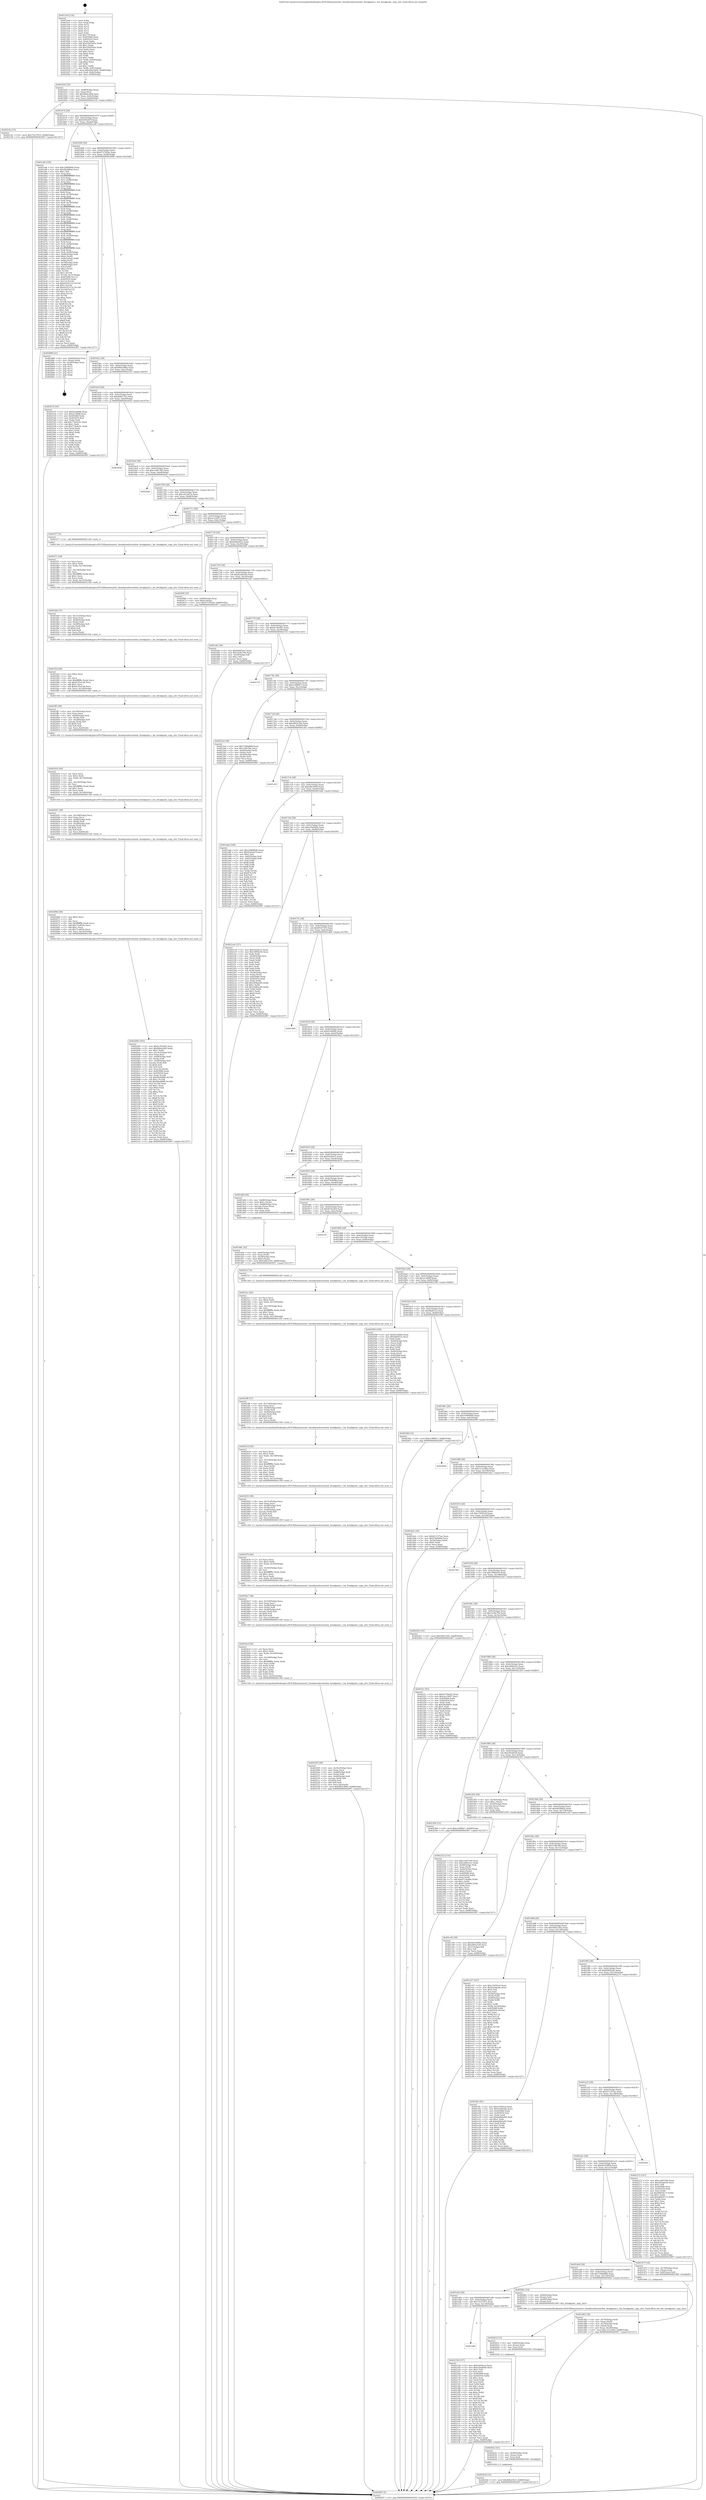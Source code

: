 digraph "0x4015e0" {
  label = "0x4015e0 (/mnt/c/Users/mathe/Desktop/tcc/POCII/binaries/extr_linuxkerneleventshw_breakpoint.c_hw_breakpoint_copy_attr_Final-ollvm.out::main(0))"
  labelloc = "t"
  node[shape=record]

  Entry [label="",width=0.3,height=0.3,shape=circle,fillcolor=black,style=filled]
  "0x401654" [label="{
     0x401654 [32]\l
     | [instrs]\l
     &nbsp;&nbsp;0x401654 \<+6\>: mov -0x88(%rbp),%eax\l
     &nbsp;&nbsp;0x40165a \<+2\>: mov %eax,%ecx\l
     &nbsp;&nbsp;0x40165c \<+6\>: sub $0x8d0ec484,%ecx\l
     &nbsp;&nbsp;0x401662 \<+6\>: mov %eax,-0x9c(%rbp)\l
     &nbsp;&nbsp;0x401668 \<+6\>: mov %ecx,-0xa0(%rbp)\l
     &nbsp;&nbsp;0x40166e \<+6\>: je 000000000040214c \<main+0xb6c\>\l
  }"]
  "0x40214c" [label="{
     0x40214c [15]\l
     | [instrs]\l
     &nbsp;&nbsp;0x40214c \<+10\>: movl $0x75237915,-0x88(%rbp)\l
     &nbsp;&nbsp;0x402156 \<+5\>: jmp 0000000000402907 \<main+0x1327\>\l
  }"]
  "0x401674" [label="{
     0x401674 [28]\l
     | [instrs]\l
     &nbsp;&nbsp;0x401674 \<+5\>: jmp 0000000000401679 \<main+0x99\>\l
     &nbsp;&nbsp;0x401679 \<+6\>: mov -0x9c(%rbp),%eax\l
     &nbsp;&nbsp;0x40167f \<+5\>: sub $0x9295e67f,%eax\l
     &nbsp;&nbsp;0x401684 \<+6\>: mov %eax,-0xa4(%rbp)\l
     &nbsp;&nbsp;0x40168a \<+6\>: je 0000000000401af4 \<main+0x514\>\l
  }"]
  Exit [label="",width=0.3,height=0.3,shape=circle,fillcolor=black,style=filled,peripheries=2]
  "0x401af4" [label="{
     0x401af4 [336]\l
     | [instrs]\l
     &nbsp;&nbsp;0x401af4 \<+5\>: mov $0x10909b90,%eax\l
     &nbsp;&nbsp;0x401af9 \<+5\>: mov $0x4828f6ab,%ecx\l
     &nbsp;&nbsp;0x401afe \<+2\>: mov $0x1,%dl\l
     &nbsp;&nbsp;0x401b00 \<+3\>: mov %rsp,%rsi\l
     &nbsp;&nbsp;0x401b03 \<+4\>: add $0xfffffffffffffff0,%rsi\l
     &nbsp;&nbsp;0x401b07 \<+3\>: mov %rsi,%rsp\l
     &nbsp;&nbsp;0x401b0a \<+4\>: mov %rsi,-0x80(%rbp)\l
     &nbsp;&nbsp;0x401b0e \<+3\>: mov %rsp,%rsi\l
     &nbsp;&nbsp;0x401b11 \<+4\>: add $0xfffffffffffffff0,%rsi\l
     &nbsp;&nbsp;0x401b15 \<+3\>: mov %rsi,%rsp\l
     &nbsp;&nbsp;0x401b18 \<+3\>: mov %rsp,%rdi\l
     &nbsp;&nbsp;0x401b1b \<+4\>: add $0xfffffffffffffff0,%rdi\l
     &nbsp;&nbsp;0x401b1f \<+3\>: mov %rdi,%rsp\l
     &nbsp;&nbsp;0x401b22 \<+4\>: mov %rdi,-0x78(%rbp)\l
     &nbsp;&nbsp;0x401b26 \<+3\>: mov %rsp,%rdi\l
     &nbsp;&nbsp;0x401b29 \<+4\>: add $0xfffffffffffffff0,%rdi\l
     &nbsp;&nbsp;0x401b2d \<+3\>: mov %rdi,%rsp\l
     &nbsp;&nbsp;0x401b30 \<+4\>: mov %rdi,-0x70(%rbp)\l
     &nbsp;&nbsp;0x401b34 \<+3\>: mov %rsp,%rdi\l
     &nbsp;&nbsp;0x401b37 \<+4\>: add $0xfffffffffffffff0,%rdi\l
     &nbsp;&nbsp;0x401b3b \<+3\>: mov %rdi,%rsp\l
     &nbsp;&nbsp;0x401b3e \<+4\>: mov %rdi,-0x68(%rbp)\l
     &nbsp;&nbsp;0x401b42 \<+3\>: mov %rsp,%rdi\l
     &nbsp;&nbsp;0x401b45 \<+4\>: add $0xfffffffffffffff0,%rdi\l
     &nbsp;&nbsp;0x401b49 \<+3\>: mov %rdi,%rsp\l
     &nbsp;&nbsp;0x401b4c \<+4\>: mov %rdi,-0x60(%rbp)\l
     &nbsp;&nbsp;0x401b50 \<+3\>: mov %rsp,%rdi\l
     &nbsp;&nbsp;0x401b53 \<+4\>: add $0xfffffffffffffff0,%rdi\l
     &nbsp;&nbsp;0x401b57 \<+3\>: mov %rdi,%rsp\l
     &nbsp;&nbsp;0x401b5a \<+4\>: mov %rdi,-0x58(%rbp)\l
     &nbsp;&nbsp;0x401b5e \<+3\>: mov %rsp,%rdi\l
     &nbsp;&nbsp;0x401b61 \<+4\>: add $0xfffffffffffffff0,%rdi\l
     &nbsp;&nbsp;0x401b65 \<+3\>: mov %rdi,%rsp\l
     &nbsp;&nbsp;0x401b68 \<+4\>: mov %rdi,-0x50(%rbp)\l
     &nbsp;&nbsp;0x401b6c \<+3\>: mov %rsp,%rdi\l
     &nbsp;&nbsp;0x401b6f \<+4\>: add $0xfffffffffffffff0,%rdi\l
     &nbsp;&nbsp;0x401b73 \<+3\>: mov %rdi,%rsp\l
     &nbsp;&nbsp;0x401b76 \<+4\>: mov %rdi,-0x48(%rbp)\l
     &nbsp;&nbsp;0x401b7a \<+3\>: mov %rsp,%rdi\l
     &nbsp;&nbsp;0x401b7d \<+4\>: add $0xfffffffffffffff0,%rdi\l
     &nbsp;&nbsp;0x401b81 \<+3\>: mov %rdi,%rsp\l
     &nbsp;&nbsp;0x401b84 \<+4\>: mov %rdi,-0x40(%rbp)\l
     &nbsp;&nbsp;0x401b88 \<+4\>: mov -0x80(%rbp),%rdi\l
     &nbsp;&nbsp;0x401b8c \<+6\>: movl $0x0,(%rdi)\l
     &nbsp;&nbsp;0x401b92 \<+7\>: mov -0x8c(%rbp),%r8d\l
     &nbsp;&nbsp;0x401b99 \<+3\>: mov %r8d,(%rsi)\l
     &nbsp;&nbsp;0x401b9c \<+4\>: mov -0x78(%rbp),%rdi\l
     &nbsp;&nbsp;0x401ba0 \<+7\>: mov -0x98(%rbp),%r9\l
     &nbsp;&nbsp;0x401ba7 \<+3\>: mov %r9,(%rdi)\l
     &nbsp;&nbsp;0x401baa \<+3\>: cmpl $0x2,(%rsi)\l
     &nbsp;&nbsp;0x401bad \<+4\>: setne %r10b\l
     &nbsp;&nbsp;0x401bb1 \<+4\>: and $0x1,%r10b\l
     &nbsp;&nbsp;0x401bb5 \<+4\>: mov %r10b,-0x31(%rbp)\l
     &nbsp;&nbsp;0x401bb9 \<+8\>: mov 0x405068,%r11d\l
     &nbsp;&nbsp;0x401bc1 \<+7\>: mov 0x405054,%ebx\l
     &nbsp;&nbsp;0x401bc8 \<+3\>: mov %r11d,%r14d\l
     &nbsp;&nbsp;0x401bcb \<+7\>: sub $0xb4325152,%r14d\l
     &nbsp;&nbsp;0x401bd2 \<+4\>: sub $0x1,%r14d\l
     &nbsp;&nbsp;0x401bd6 \<+7\>: add $0xb4325152,%r14d\l
     &nbsp;&nbsp;0x401bdd \<+4\>: imul %r14d,%r11d\l
     &nbsp;&nbsp;0x401be1 \<+4\>: and $0x1,%r11d\l
     &nbsp;&nbsp;0x401be5 \<+4\>: cmp $0x0,%r11d\l
     &nbsp;&nbsp;0x401be9 \<+4\>: sete %r10b\l
     &nbsp;&nbsp;0x401bed \<+3\>: cmp $0xa,%ebx\l
     &nbsp;&nbsp;0x401bf0 \<+4\>: setl %r15b\l
     &nbsp;&nbsp;0x401bf4 \<+3\>: mov %r10b,%r12b\l
     &nbsp;&nbsp;0x401bf7 \<+4\>: xor $0xff,%r12b\l
     &nbsp;&nbsp;0x401bfb \<+3\>: mov %r15b,%r13b\l
     &nbsp;&nbsp;0x401bfe \<+4\>: xor $0xff,%r13b\l
     &nbsp;&nbsp;0x401c02 \<+3\>: xor $0x1,%dl\l
     &nbsp;&nbsp;0x401c05 \<+3\>: mov %r12b,%sil\l
     &nbsp;&nbsp;0x401c08 \<+4\>: and $0xff,%sil\l
     &nbsp;&nbsp;0x401c0c \<+3\>: and %dl,%r10b\l
     &nbsp;&nbsp;0x401c0f \<+3\>: mov %r13b,%dil\l
     &nbsp;&nbsp;0x401c12 \<+4\>: and $0xff,%dil\l
     &nbsp;&nbsp;0x401c16 \<+3\>: and %dl,%r15b\l
     &nbsp;&nbsp;0x401c19 \<+3\>: or %r10b,%sil\l
     &nbsp;&nbsp;0x401c1c \<+3\>: or %r15b,%dil\l
     &nbsp;&nbsp;0x401c1f \<+3\>: xor %dil,%sil\l
     &nbsp;&nbsp;0x401c22 \<+3\>: or %r13b,%r12b\l
     &nbsp;&nbsp;0x401c25 \<+4\>: xor $0xff,%r12b\l
     &nbsp;&nbsp;0x401c29 \<+3\>: or $0x1,%dl\l
     &nbsp;&nbsp;0x401c2c \<+3\>: and %dl,%r12b\l
     &nbsp;&nbsp;0x401c2f \<+3\>: or %r12b,%sil\l
     &nbsp;&nbsp;0x401c32 \<+4\>: test $0x1,%sil\l
     &nbsp;&nbsp;0x401c36 \<+3\>: cmovne %ecx,%eax\l
     &nbsp;&nbsp;0x401c39 \<+6\>: mov %eax,-0x88(%rbp)\l
     &nbsp;&nbsp;0x401c3f \<+5\>: jmp 0000000000402907 \<main+0x1327\>\l
  }"]
  "0x401690" [label="{
     0x401690 [28]\l
     | [instrs]\l
     &nbsp;&nbsp;0x401690 \<+5\>: jmp 0000000000401695 \<main+0xb5\>\l
     &nbsp;&nbsp;0x401695 \<+6\>: mov -0x9c(%rbp),%eax\l
     &nbsp;&nbsp;0x40169b \<+5\>: sub $0x972782de,%eax\l
     &nbsp;&nbsp;0x4016a0 \<+6\>: mov %eax,-0xa8(%rbp)\l
     &nbsp;&nbsp;0x4016a6 \<+6\>: je 0000000000402688 \<main+0x10a8\>\l
  }"]
  "0x40263d" [label="{
     0x40263d [15]\l
     | [instrs]\l
     &nbsp;&nbsp;0x40263d \<+10\>: movl $0xd06e0425,-0x88(%rbp)\l
     &nbsp;&nbsp;0x402647 \<+5\>: jmp 0000000000402907 \<main+0x1327\>\l
  }"]
  "0x402688" [label="{
     0x402688 [21]\l
     | [instrs]\l
     &nbsp;&nbsp;0x402688 \<+4\>: mov -0x80(%rbp),%rax\l
     &nbsp;&nbsp;0x40268c \<+2\>: mov (%rax),%eax\l
     &nbsp;&nbsp;0x40268e \<+4\>: lea -0x28(%rbp),%rsp\l
     &nbsp;&nbsp;0x402692 \<+1\>: pop %rbx\l
     &nbsp;&nbsp;0x402693 \<+2\>: pop %r12\l
     &nbsp;&nbsp;0x402695 \<+2\>: pop %r13\l
     &nbsp;&nbsp;0x402697 \<+2\>: pop %r14\l
     &nbsp;&nbsp;0x402699 \<+2\>: pop %r15\l
     &nbsp;&nbsp;0x40269b \<+1\>: pop %rbp\l
     &nbsp;&nbsp;0x40269c \<+1\>: ret\l
  }"]
  "0x4016ac" [label="{
     0x4016ac [28]\l
     | [instrs]\l
     &nbsp;&nbsp;0x4016ac \<+5\>: jmp 00000000004016b1 \<main+0xd1\>\l
     &nbsp;&nbsp;0x4016b1 \<+6\>: mov -0x9c(%rbp),%eax\l
     &nbsp;&nbsp;0x4016b7 \<+5\>: sub $0x98d1d9bd,%eax\l
     &nbsp;&nbsp;0x4016bc \<+6\>: mov %eax,-0xac(%rbp)\l
     &nbsp;&nbsp;0x4016c2 \<+6\>: je 0000000000402535 \<main+0xf55\>\l
  }"]
  "0x40262e" [label="{
     0x40262e [15]\l
     | [instrs]\l
     &nbsp;&nbsp;0x40262e \<+4\>: mov -0x48(%rbp),%rax\l
     &nbsp;&nbsp;0x402632 \<+3\>: mov (%rax),%rax\l
     &nbsp;&nbsp;0x402635 \<+3\>: mov %rax,%rdi\l
     &nbsp;&nbsp;0x402638 \<+5\>: call 0000000000401030 \<free@plt\>\l
     | [calls]\l
     &nbsp;&nbsp;0x401030 \{1\} (unknown)\l
  }"]
  "0x402535" [label="{
     0x402535 [91]\l
     | [instrs]\l
     &nbsp;&nbsp;0x402535 \<+5\>: mov $0xf2cbf466,%eax\l
     &nbsp;&nbsp;0x40253a \<+5\>: mov $0x2c30b8f,%ecx\l
     &nbsp;&nbsp;0x40253f \<+7\>: mov 0x405068,%edx\l
     &nbsp;&nbsp;0x402546 \<+7\>: mov 0x405054,%esi\l
     &nbsp;&nbsp;0x40254d \<+2\>: mov %edx,%edi\l
     &nbsp;&nbsp;0x40254f \<+6\>: add $0x774a4c01,%edi\l
     &nbsp;&nbsp;0x402555 \<+3\>: sub $0x1,%edi\l
     &nbsp;&nbsp;0x402558 \<+6\>: sub $0x774a4c01,%edi\l
     &nbsp;&nbsp;0x40255e \<+3\>: imul %edi,%edx\l
     &nbsp;&nbsp;0x402561 \<+3\>: and $0x1,%edx\l
     &nbsp;&nbsp;0x402564 \<+3\>: cmp $0x0,%edx\l
     &nbsp;&nbsp;0x402567 \<+4\>: sete %r8b\l
     &nbsp;&nbsp;0x40256b \<+3\>: cmp $0xa,%esi\l
     &nbsp;&nbsp;0x40256e \<+4\>: setl %r9b\l
     &nbsp;&nbsp;0x402572 \<+3\>: mov %r8b,%r10b\l
     &nbsp;&nbsp;0x402575 \<+3\>: and %r9b,%r10b\l
     &nbsp;&nbsp;0x402578 \<+3\>: xor %r9b,%r8b\l
     &nbsp;&nbsp;0x40257b \<+3\>: or %r8b,%r10b\l
     &nbsp;&nbsp;0x40257e \<+4\>: test $0x1,%r10b\l
     &nbsp;&nbsp;0x402582 \<+3\>: cmovne %ecx,%eax\l
     &nbsp;&nbsp;0x402585 \<+6\>: mov %eax,-0x88(%rbp)\l
     &nbsp;&nbsp;0x40258b \<+5\>: jmp 0000000000402907 \<main+0x1327\>\l
  }"]
  "0x4016c8" [label="{
     0x4016c8 [28]\l
     | [instrs]\l
     &nbsp;&nbsp;0x4016c8 \<+5\>: jmp 00000000004016cd \<main+0xed\>\l
     &nbsp;&nbsp;0x4016cd \<+6\>: mov -0x9c(%rbp),%eax\l
     &nbsp;&nbsp;0x4016d3 \<+5\>: sub $0xa84677a5,%eax\l
     &nbsp;&nbsp;0x4016d8 \<+6\>: mov %eax,-0xb0(%rbp)\l
     &nbsp;&nbsp;0x4016de \<+6\>: je 000000000040265b \<main+0x107b\>\l
  }"]
  "0x40261f" [label="{
     0x40261f [15]\l
     | [instrs]\l
     &nbsp;&nbsp;0x40261f \<+4\>: mov -0x60(%rbp),%rax\l
     &nbsp;&nbsp;0x402623 \<+3\>: mov (%rax),%rax\l
     &nbsp;&nbsp;0x402626 \<+3\>: mov %rax,%rdi\l
     &nbsp;&nbsp;0x402629 \<+5\>: call 0000000000401030 \<free@plt\>\l
     | [calls]\l
     &nbsp;&nbsp;0x401030 \{1\} (unknown)\l
  }"]
  "0x40265b" [label="{
     0x40265b\l
  }", style=dashed]
  "0x4016e4" [label="{
     0x4016e4 [28]\l
     | [instrs]\l
     &nbsp;&nbsp;0x4016e4 \<+5\>: jmp 00000000004016e9 \<main+0x109\>\l
     &nbsp;&nbsp;0x4016e9 \<+6\>: mov -0x9c(%rbp),%eax\l
     &nbsp;&nbsp;0x4016ef \<+5\>: sub $0xc1d67300,%eax\l
     &nbsp;&nbsp;0x4016f4 \<+6\>: mov %eax,-0xb4(%rbp)\l
     &nbsp;&nbsp;0x4016fa \<+6\>: je 00000000004028a5 \<main+0x12c5\>\l
  }"]
  "0x402505" [label="{
     0x402505 [48]\l
     | [instrs]\l
     &nbsp;&nbsp;0x402505 \<+6\>: mov -0x16c(%rbp),%ecx\l
     &nbsp;&nbsp;0x40250b \<+3\>: imul %eax,%ecx\l
     &nbsp;&nbsp;0x40250e \<+4\>: mov -0x48(%rbp),%rdi\l
     &nbsp;&nbsp;0x402512 \<+3\>: mov (%rdi),%rdi\l
     &nbsp;&nbsp;0x402515 \<+4\>: mov -0x40(%rbp),%r8\l
     &nbsp;&nbsp;0x402519 \<+3\>: movslq (%r8),%r8\l
     &nbsp;&nbsp;0x40251c \<+4\>: shl $0x4,%r8\l
     &nbsp;&nbsp;0x402520 \<+3\>: add %r8,%rdi\l
     &nbsp;&nbsp;0x402523 \<+3\>: mov %ecx,0xc(%rdi)\l
     &nbsp;&nbsp;0x402526 \<+10\>: movl $0x98d1d9bd,-0x88(%rbp)\l
     &nbsp;&nbsp;0x402530 \<+5\>: jmp 0000000000402907 \<main+0x1327\>\l
  }"]
  "0x4028a5" [label="{
     0x4028a5\l
  }", style=dashed]
  "0x401700" [label="{
     0x401700 [28]\l
     | [instrs]\l
     &nbsp;&nbsp;0x401700 \<+5\>: jmp 0000000000401705 \<main+0x125\>\l
     &nbsp;&nbsp;0x401705 \<+6\>: mov -0x9c(%rbp),%eax\l
     &nbsp;&nbsp;0x40170b \<+5\>: sub $0xcd23a97e,%eax\l
     &nbsp;&nbsp;0x401710 \<+6\>: mov %eax,-0xb8(%rbp)\l
     &nbsp;&nbsp;0x401716 \<+6\>: je 00000000004026e2 \<main+0x1102\>\l
  }"]
  "0x4024cd" [label="{
     0x4024cd [56]\l
     | [instrs]\l
     &nbsp;&nbsp;0x4024cd \<+2\>: xor %ecx,%ecx\l
     &nbsp;&nbsp;0x4024cf \<+5\>: mov $0x2,%edx\l
     &nbsp;&nbsp;0x4024d4 \<+6\>: mov %edx,-0x168(%rbp)\l
     &nbsp;&nbsp;0x4024da \<+1\>: cltd\l
     &nbsp;&nbsp;0x4024db \<+6\>: mov -0x168(%rbp),%esi\l
     &nbsp;&nbsp;0x4024e1 \<+2\>: idiv %esi\l
     &nbsp;&nbsp;0x4024e3 \<+6\>: imul $0xfffffffe,%edx,%edx\l
     &nbsp;&nbsp;0x4024e9 \<+3\>: mov %ecx,%r9d\l
     &nbsp;&nbsp;0x4024ec \<+3\>: sub %edx,%r9d\l
     &nbsp;&nbsp;0x4024ef \<+2\>: mov %ecx,%edx\l
     &nbsp;&nbsp;0x4024f1 \<+3\>: sub $0x1,%edx\l
     &nbsp;&nbsp;0x4024f4 \<+3\>: add %edx,%r9d\l
     &nbsp;&nbsp;0x4024f7 \<+3\>: sub %r9d,%ecx\l
     &nbsp;&nbsp;0x4024fa \<+6\>: mov %ecx,-0x16c(%rbp)\l
     &nbsp;&nbsp;0x402500 \<+5\>: call 0000000000401160 \<next_i\>\l
     | [calls]\l
     &nbsp;&nbsp;0x401160 \{1\} (/mnt/c/Users/mathe/Desktop/tcc/POCII/binaries/extr_linuxkerneleventshw_breakpoint.c_hw_breakpoint_copy_attr_Final-ollvm.out::next_i)\l
  }"]
  "0x4026e2" [label="{
     0x4026e2\l
  }", style=dashed]
  "0x40171c" [label="{
     0x40171c [28]\l
     | [instrs]\l
     &nbsp;&nbsp;0x40171c \<+5\>: jmp 0000000000401721 \<main+0x141\>\l
     &nbsp;&nbsp;0x401721 \<+6\>: mov -0x9c(%rbp),%eax\l
     &nbsp;&nbsp;0x401727 \<+5\>: sub $0xcecc5097,%eax\l
     &nbsp;&nbsp;0x40172c \<+6\>: mov %eax,-0xbc(%rbp)\l
     &nbsp;&nbsp;0x401732 \<+6\>: je 0000000000401f77 \<main+0x997\>\l
  }"]
  "0x4024a7" [label="{
     0x4024a7 [38]\l
     | [instrs]\l
     &nbsp;&nbsp;0x4024a7 \<+6\>: mov -0x164(%rbp),%ecx\l
     &nbsp;&nbsp;0x4024ad \<+3\>: imul %eax,%ecx\l
     &nbsp;&nbsp;0x4024b0 \<+4\>: mov -0x48(%rbp),%rdi\l
     &nbsp;&nbsp;0x4024b4 \<+3\>: mov (%rdi),%rdi\l
     &nbsp;&nbsp;0x4024b7 \<+4\>: mov -0x40(%rbp),%r8\l
     &nbsp;&nbsp;0x4024bb \<+3\>: movslq (%r8),%r8\l
     &nbsp;&nbsp;0x4024be \<+4\>: shl $0x4,%r8\l
     &nbsp;&nbsp;0x4024c2 \<+3\>: add %r8,%rdi\l
     &nbsp;&nbsp;0x4024c5 \<+3\>: mov %ecx,0x8(%rdi)\l
     &nbsp;&nbsp;0x4024c8 \<+5\>: call 0000000000401160 \<next_i\>\l
     | [calls]\l
     &nbsp;&nbsp;0x401160 \{1\} (/mnt/c/Users/mathe/Desktop/tcc/POCII/binaries/extr_linuxkerneleventshw_breakpoint.c_hw_breakpoint_copy_attr_Final-ollvm.out::next_i)\l
  }"]
  "0x401f77" [label="{
     0x401f77 [5]\l
     | [instrs]\l
     &nbsp;&nbsp;0x401f77 \<+5\>: call 0000000000401160 \<next_i\>\l
     | [calls]\l
     &nbsp;&nbsp;0x401160 \{1\} (/mnt/c/Users/mathe/Desktop/tcc/POCII/binaries/extr_linuxkerneleventshw_breakpoint.c_hw_breakpoint_copy_attr_Final-ollvm.out::next_i)\l
  }"]
  "0x401738" [label="{
     0x401738 [28]\l
     | [instrs]\l
     &nbsp;&nbsp;0x401738 \<+5\>: jmp 000000000040173d \<main+0x15d\>\l
     &nbsp;&nbsp;0x40173d \<+6\>: mov -0x9c(%rbp),%eax\l
     &nbsp;&nbsp;0x401743 \<+5\>: sub $0xd06e0425,%eax\l
     &nbsp;&nbsp;0x401748 \<+6\>: mov %eax,-0xc0(%rbp)\l
     &nbsp;&nbsp;0x40174e \<+6\>: je 000000000040266f \<main+0x108f\>\l
  }"]
  "0x40247b" [label="{
     0x40247b [44]\l
     | [instrs]\l
     &nbsp;&nbsp;0x40247b \<+2\>: xor %ecx,%ecx\l
     &nbsp;&nbsp;0x40247d \<+5\>: mov $0x2,%edx\l
     &nbsp;&nbsp;0x402482 \<+6\>: mov %edx,-0x160(%rbp)\l
     &nbsp;&nbsp;0x402488 \<+1\>: cltd\l
     &nbsp;&nbsp;0x402489 \<+6\>: mov -0x160(%rbp),%esi\l
     &nbsp;&nbsp;0x40248f \<+2\>: idiv %esi\l
     &nbsp;&nbsp;0x402491 \<+6\>: imul $0xfffffffe,%edx,%edx\l
     &nbsp;&nbsp;0x402497 \<+3\>: sub $0x1,%ecx\l
     &nbsp;&nbsp;0x40249a \<+2\>: sub %ecx,%edx\l
     &nbsp;&nbsp;0x40249c \<+6\>: mov %edx,-0x164(%rbp)\l
     &nbsp;&nbsp;0x4024a2 \<+5\>: call 0000000000401160 \<next_i\>\l
     | [calls]\l
     &nbsp;&nbsp;0x401160 \{1\} (/mnt/c/Users/mathe/Desktop/tcc/POCII/binaries/extr_linuxkerneleventshw_breakpoint.c_hw_breakpoint_copy_attr_Final-ollvm.out::next_i)\l
  }"]
  "0x40266f" [label="{
     0x40266f [25]\l
     | [instrs]\l
     &nbsp;&nbsp;0x40266f \<+4\>: mov -0x80(%rbp),%rax\l
     &nbsp;&nbsp;0x402673 \<+6\>: movl $0x0,(%rax)\l
     &nbsp;&nbsp;0x402679 \<+10\>: movl $0x972782de,-0x88(%rbp)\l
     &nbsp;&nbsp;0x402683 \<+5\>: jmp 0000000000402907 \<main+0x1327\>\l
  }"]
  "0x401754" [label="{
     0x401754 [28]\l
     | [instrs]\l
     &nbsp;&nbsp;0x401754 \<+5\>: jmp 0000000000401759 \<main+0x179\>\l
     &nbsp;&nbsp;0x401759 \<+6\>: mov -0x9c(%rbp),%eax\l
     &nbsp;&nbsp;0x40175f \<+5\>: sub $0xd2e0d2de,%eax\l
     &nbsp;&nbsp;0x401764 \<+6\>: mov %eax,-0xc4(%rbp)\l
     &nbsp;&nbsp;0x40176a \<+6\>: je 0000000000401efe \<main+0x91e\>\l
  }"]
  "0x402455" [label="{
     0x402455 [38]\l
     | [instrs]\l
     &nbsp;&nbsp;0x402455 \<+6\>: mov -0x15c(%rbp),%ecx\l
     &nbsp;&nbsp;0x40245b \<+3\>: imul %eax,%ecx\l
     &nbsp;&nbsp;0x40245e \<+4\>: mov -0x48(%rbp),%rdi\l
     &nbsp;&nbsp;0x402462 \<+3\>: mov (%rdi),%rdi\l
     &nbsp;&nbsp;0x402465 \<+4\>: mov -0x40(%rbp),%r8\l
     &nbsp;&nbsp;0x402469 \<+3\>: movslq (%r8),%r8\l
     &nbsp;&nbsp;0x40246c \<+4\>: shl $0x4,%r8\l
     &nbsp;&nbsp;0x402470 \<+3\>: add %r8,%rdi\l
     &nbsp;&nbsp;0x402473 \<+3\>: mov %ecx,0x4(%rdi)\l
     &nbsp;&nbsp;0x402476 \<+5\>: call 0000000000401160 \<next_i\>\l
     | [calls]\l
     &nbsp;&nbsp;0x401160 \{1\} (/mnt/c/Users/mathe/Desktop/tcc/POCII/binaries/extr_linuxkerneleventshw_breakpoint.c_hw_breakpoint_copy_attr_Final-ollvm.out::next_i)\l
  }"]
  "0x401efe" [label="{
     0x401efe [30]\l
     | [instrs]\l
     &nbsp;&nbsp;0x401efe \<+5\>: mov $0x60df5c82,%eax\l
     &nbsp;&nbsp;0x401f03 \<+5\>: mov $0x1d3fa794,%ecx\l
     &nbsp;&nbsp;0x401f08 \<+3\>: mov -0x29(%rbp),%dl\l
     &nbsp;&nbsp;0x401f0b \<+3\>: test $0x1,%dl\l
     &nbsp;&nbsp;0x401f0e \<+3\>: cmovne %ecx,%eax\l
     &nbsp;&nbsp;0x401f11 \<+6\>: mov %eax,-0x88(%rbp)\l
     &nbsp;&nbsp;0x401f17 \<+5\>: jmp 0000000000402907 \<main+0x1327\>\l
  }"]
  "0x401770" [label="{
     0x401770 [28]\l
     | [instrs]\l
     &nbsp;&nbsp;0x401770 \<+5\>: jmp 0000000000401775 \<main+0x195\>\l
     &nbsp;&nbsp;0x401775 \<+6\>: mov -0x9c(%rbp),%eax\l
     &nbsp;&nbsp;0x40177b \<+5\>: sub $0xdc783e85,%eax\l
     &nbsp;&nbsp;0x401780 \<+6\>: mov %eax,-0xc8(%rbp)\l
     &nbsp;&nbsp;0x401786 \<+6\>: je 0000000000402725 \<main+0x1145\>\l
  }"]
  "0x40241d" [label="{
     0x40241d [56]\l
     | [instrs]\l
     &nbsp;&nbsp;0x40241d \<+2\>: xor %ecx,%ecx\l
     &nbsp;&nbsp;0x40241f \<+5\>: mov $0x2,%edx\l
     &nbsp;&nbsp;0x402424 \<+6\>: mov %edx,-0x158(%rbp)\l
     &nbsp;&nbsp;0x40242a \<+1\>: cltd\l
     &nbsp;&nbsp;0x40242b \<+6\>: mov -0x158(%rbp),%esi\l
     &nbsp;&nbsp;0x402431 \<+2\>: idiv %esi\l
     &nbsp;&nbsp;0x402433 \<+6\>: imul $0xfffffffe,%edx,%edx\l
     &nbsp;&nbsp;0x402439 \<+3\>: mov %ecx,%r9d\l
     &nbsp;&nbsp;0x40243c \<+3\>: sub %edx,%r9d\l
     &nbsp;&nbsp;0x40243f \<+2\>: mov %ecx,%edx\l
     &nbsp;&nbsp;0x402441 \<+3\>: sub $0x1,%edx\l
     &nbsp;&nbsp;0x402444 \<+3\>: add %edx,%r9d\l
     &nbsp;&nbsp;0x402447 \<+3\>: sub %r9d,%ecx\l
     &nbsp;&nbsp;0x40244a \<+6\>: mov %ecx,-0x15c(%rbp)\l
     &nbsp;&nbsp;0x402450 \<+5\>: call 0000000000401160 \<next_i\>\l
     | [calls]\l
     &nbsp;&nbsp;0x401160 \{1\} (/mnt/c/Users/mathe/Desktop/tcc/POCII/binaries/extr_linuxkerneleventshw_breakpoint.c_hw_breakpoint_copy_attr_Final-ollvm.out::next_i)\l
  }"]
  "0x402725" [label="{
     0x402725\l
  }", style=dashed]
  "0x40178c" [label="{
     0x40178c [28]\l
     | [instrs]\l
     &nbsp;&nbsp;0x40178c \<+5\>: jmp 0000000000401791 \<main+0x1b1\>\l
     &nbsp;&nbsp;0x401791 \<+6\>: mov -0x9c(%rbp),%eax\l
     &nbsp;&nbsp;0x401797 \<+5\>: sub $0xe19f89e7,%eax\l
     &nbsp;&nbsp;0x40179c \<+6\>: mov %eax,-0xcc(%rbp)\l
     &nbsp;&nbsp;0x4017a2 \<+6\>: je 00000000004023a3 \<main+0xdc3\>\l
  }"]
  "0x4023f8" [label="{
     0x4023f8 [37]\l
     | [instrs]\l
     &nbsp;&nbsp;0x4023f8 \<+6\>: mov -0x154(%rbp),%ecx\l
     &nbsp;&nbsp;0x4023fe \<+3\>: imul %eax,%ecx\l
     &nbsp;&nbsp;0x402401 \<+4\>: mov -0x48(%rbp),%rdi\l
     &nbsp;&nbsp;0x402405 \<+3\>: mov (%rdi),%rdi\l
     &nbsp;&nbsp;0x402408 \<+4\>: mov -0x40(%rbp),%r8\l
     &nbsp;&nbsp;0x40240c \<+3\>: movslq (%r8),%r8\l
     &nbsp;&nbsp;0x40240f \<+4\>: shl $0x4,%r8\l
     &nbsp;&nbsp;0x402413 \<+3\>: add %r8,%rdi\l
     &nbsp;&nbsp;0x402416 \<+2\>: mov %ecx,(%rdi)\l
     &nbsp;&nbsp;0x402418 \<+5\>: call 0000000000401160 \<next_i\>\l
     | [calls]\l
     &nbsp;&nbsp;0x401160 \{1\} (/mnt/c/Users/mathe/Desktop/tcc/POCII/binaries/extr_linuxkerneleventshw_breakpoint.c_hw_breakpoint_copy_attr_Final-ollvm.out::next_i)\l
  }"]
  "0x4023a3" [label="{
     0x4023a3 [36]\l
     | [instrs]\l
     &nbsp;&nbsp;0x4023a3 \<+5\>: mov $0x729bdd68,%eax\l
     &nbsp;&nbsp;0x4023a8 \<+5\>: mov $0x12833be,%ecx\l
     &nbsp;&nbsp;0x4023ad \<+4\>: mov -0x40(%rbp),%rdx\l
     &nbsp;&nbsp;0x4023b1 \<+2\>: mov (%rdx),%esi\l
     &nbsp;&nbsp;0x4023b3 \<+4\>: mov -0x50(%rbp),%rdx\l
     &nbsp;&nbsp;0x4023b7 \<+2\>: cmp (%rdx),%esi\l
     &nbsp;&nbsp;0x4023b9 \<+3\>: cmovl %ecx,%eax\l
     &nbsp;&nbsp;0x4023bc \<+6\>: mov %eax,-0x88(%rbp)\l
     &nbsp;&nbsp;0x4023c2 \<+5\>: jmp 0000000000402907 \<main+0x1327\>\l
  }"]
  "0x4017a8" [label="{
     0x4017a8 [28]\l
     | [instrs]\l
     &nbsp;&nbsp;0x4017a8 \<+5\>: jmp 00000000004017ad \<main+0x1cd\>\l
     &nbsp;&nbsp;0x4017ad \<+6\>: mov -0x9c(%rbp),%eax\l
     &nbsp;&nbsp;0x4017b3 \<+5\>: sub $0xe892a1b0,%eax\l
     &nbsp;&nbsp;0x4017b8 \<+6\>: mov %eax,-0xd0(%rbp)\l
     &nbsp;&nbsp;0x4017be \<+6\>: je 0000000000401c62 \<main+0x682\>\l
  }"]
  "0x4023cc" [label="{
     0x4023cc [44]\l
     | [instrs]\l
     &nbsp;&nbsp;0x4023cc \<+2\>: xor %ecx,%ecx\l
     &nbsp;&nbsp;0x4023ce \<+5\>: mov $0x2,%edx\l
     &nbsp;&nbsp;0x4023d3 \<+6\>: mov %edx,-0x150(%rbp)\l
     &nbsp;&nbsp;0x4023d9 \<+1\>: cltd\l
     &nbsp;&nbsp;0x4023da \<+6\>: mov -0x150(%rbp),%esi\l
     &nbsp;&nbsp;0x4023e0 \<+2\>: idiv %esi\l
     &nbsp;&nbsp;0x4023e2 \<+6\>: imul $0xfffffffe,%edx,%edx\l
     &nbsp;&nbsp;0x4023e8 \<+3\>: sub $0x1,%ecx\l
     &nbsp;&nbsp;0x4023eb \<+2\>: sub %ecx,%edx\l
     &nbsp;&nbsp;0x4023ed \<+6\>: mov %edx,-0x154(%rbp)\l
     &nbsp;&nbsp;0x4023f3 \<+5\>: call 0000000000401160 \<next_i\>\l
     | [calls]\l
     &nbsp;&nbsp;0x401160 \{1\} (/mnt/c/Users/mathe/Desktop/tcc/POCII/binaries/extr_linuxkerneleventshw_breakpoint.c_hw_breakpoint_copy_attr_Final-ollvm.out::next_i)\l
  }"]
  "0x401c62" [label="{
     0x401c62\l
  }", style=dashed]
  "0x4017c4" [label="{
     0x4017c4 [28]\l
     | [instrs]\l
     &nbsp;&nbsp;0x4017c4 \<+5\>: jmp 00000000004017c9 \<main+0x1e9\>\l
     &nbsp;&nbsp;0x4017c9 \<+6\>: mov -0x9c(%rbp),%eax\l
     &nbsp;&nbsp;0x4017cf \<+5\>: sub $0xebbc9449,%eax\l
     &nbsp;&nbsp;0x4017d4 \<+6\>: mov %eax,-0xd4(%rbp)\l
     &nbsp;&nbsp;0x4017da \<+6\>: je 0000000000401a8a \<main+0x4aa\>\l
  }"]
  "0x402322" [label="{
     0x402322 [114]\l
     | [instrs]\l
     &nbsp;&nbsp;0x402322 \<+5\>: mov $0xc1d67300,%ecx\l
     &nbsp;&nbsp;0x402327 \<+5\>: mov $0x2dd0ce5c,%edx\l
     &nbsp;&nbsp;0x40232c \<+4\>: mov -0x48(%rbp),%rdi\l
     &nbsp;&nbsp;0x402330 \<+3\>: mov %rax,(%rdi)\l
     &nbsp;&nbsp;0x402333 \<+4\>: mov -0x40(%rbp),%rax\l
     &nbsp;&nbsp;0x402337 \<+6\>: movl $0x0,(%rax)\l
     &nbsp;&nbsp;0x40233d \<+7\>: mov 0x405068,%esi\l
     &nbsp;&nbsp;0x402344 \<+8\>: mov 0x405054,%r8d\l
     &nbsp;&nbsp;0x40234c \<+3\>: mov %esi,%r9d\l
     &nbsp;&nbsp;0x40234f \<+7\>: add $0x9714a066,%r9d\l
     &nbsp;&nbsp;0x402356 \<+4\>: sub $0x1,%r9d\l
     &nbsp;&nbsp;0x40235a \<+7\>: sub $0x9714a066,%r9d\l
     &nbsp;&nbsp;0x402361 \<+4\>: imul %r9d,%esi\l
     &nbsp;&nbsp;0x402365 \<+3\>: and $0x1,%esi\l
     &nbsp;&nbsp;0x402368 \<+3\>: cmp $0x0,%esi\l
     &nbsp;&nbsp;0x40236b \<+4\>: sete %r10b\l
     &nbsp;&nbsp;0x40236f \<+4\>: cmp $0xa,%r8d\l
     &nbsp;&nbsp;0x402373 \<+4\>: setl %r11b\l
     &nbsp;&nbsp;0x402377 \<+3\>: mov %r10b,%bl\l
     &nbsp;&nbsp;0x40237a \<+3\>: and %r11b,%bl\l
     &nbsp;&nbsp;0x40237d \<+3\>: xor %r11b,%r10b\l
     &nbsp;&nbsp;0x402380 \<+3\>: or %r10b,%bl\l
     &nbsp;&nbsp;0x402383 \<+3\>: test $0x1,%bl\l
     &nbsp;&nbsp;0x402386 \<+3\>: cmovne %edx,%ecx\l
     &nbsp;&nbsp;0x402389 \<+6\>: mov %ecx,-0x88(%rbp)\l
     &nbsp;&nbsp;0x40238f \<+5\>: jmp 0000000000402907 \<main+0x1327\>\l
  }"]
  "0x401a8a" [label="{
     0x401a8a [106]\l
     | [instrs]\l
     &nbsp;&nbsp;0x401a8a \<+5\>: mov $0x10909b90,%eax\l
     &nbsp;&nbsp;0x401a8f \<+5\>: mov $0x9295e67f,%ecx\l
     &nbsp;&nbsp;0x401a94 \<+2\>: mov $0x1,%dl\l
     &nbsp;&nbsp;0x401a96 \<+7\>: mov -0x82(%rbp),%sil\l
     &nbsp;&nbsp;0x401a9d \<+7\>: mov -0x81(%rbp),%dil\l
     &nbsp;&nbsp;0x401aa4 \<+3\>: mov %sil,%r8b\l
     &nbsp;&nbsp;0x401aa7 \<+4\>: xor $0xff,%r8b\l
     &nbsp;&nbsp;0x401aab \<+3\>: mov %dil,%r9b\l
     &nbsp;&nbsp;0x401aae \<+4\>: xor $0xff,%r9b\l
     &nbsp;&nbsp;0x401ab2 \<+3\>: xor $0x1,%dl\l
     &nbsp;&nbsp;0x401ab5 \<+3\>: mov %r8b,%r10b\l
     &nbsp;&nbsp;0x401ab8 \<+4\>: and $0xff,%r10b\l
     &nbsp;&nbsp;0x401abc \<+3\>: and %dl,%sil\l
     &nbsp;&nbsp;0x401abf \<+3\>: mov %r9b,%r11b\l
     &nbsp;&nbsp;0x401ac2 \<+4\>: and $0xff,%r11b\l
     &nbsp;&nbsp;0x401ac6 \<+3\>: and %dl,%dil\l
     &nbsp;&nbsp;0x401ac9 \<+3\>: or %sil,%r10b\l
     &nbsp;&nbsp;0x401acc \<+3\>: or %dil,%r11b\l
     &nbsp;&nbsp;0x401acf \<+3\>: xor %r11b,%r10b\l
     &nbsp;&nbsp;0x401ad2 \<+3\>: or %r9b,%r8b\l
     &nbsp;&nbsp;0x401ad5 \<+4\>: xor $0xff,%r8b\l
     &nbsp;&nbsp;0x401ad9 \<+3\>: or $0x1,%dl\l
     &nbsp;&nbsp;0x401adc \<+3\>: and %dl,%r8b\l
     &nbsp;&nbsp;0x401adf \<+3\>: or %r8b,%r10b\l
     &nbsp;&nbsp;0x401ae2 \<+4\>: test $0x1,%r10b\l
     &nbsp;&nbsp;0x401ae6 \<+3\>: cmovne %ecx,%eax\l
     &nbsp;&nbsp;0x401ae9 \<+6\>: mov %eax,-0x88(%rbp)\l
     &nbsp;&nbsp;0x401aef \<+5\>: jmp 0000000000402907 \<main+0x1327\>\l
  }"]
  "0x4017e0" [label="{
     0x4017e0 [28]\l
     | [instrs]\l
     &nbsp;&nbsp;0x4017e0 \<+5\>: jmp 00000000004017e5 \<main+0x205\>\l
     &nbsp;&nbsp;0x4017e5 \<+6\>: mov -0x9c(%rbp),%eax\l
     &nbsp;&nbsp;0x4017eb \<+5\>: sub $0xecbe8d5b,%eax\l
     &nbsp;&nbsp;0x4017f0 \<+6\>: mov %eax,-0xd8(%rbp)\l
     &nbsp;&nbsp;0x4017f6 \<+6\>: je 00000000004021e4 \<main+0xc04\>\l
  }"]
  "0x402907" [label="{
     0x402907 [5]\l
     | [instrs]\l
     &nbsp;&nbsp;0x402907 \<+5\>: jmp 0000000000401654 \<main+0x74\>\l
  }"]
  "0x4015e0" [label="{
     0x4015e0 [116]\l
     | [instrs]\l
     &nbsp;&nbsp;0x4015e0 \<+1\>: push %rbp\l
     &nbsp;&nbsp;0x4015e1 \<+3\>: mov %rsp,%rbp\l
     &nbsp;&nbsp;0x4015e4 \<+2\>: push %r15\l
     &nbsp;&nbsp;0x4015e6 \<+2\>: push %r14\l
     &nbsp;&nbsp;0x4015e8 \<+2\>: push %r13\l
     &nbsp;&nbsp;0x4015ea \<+2\>: push %r12\l
     &nbsp;&nbsp;0x4015ec \<+1\>: push %rbx\l
     &nbsp;&nbsp;0x4015ed \<+7\>: sub $0x178,%rsp\l
     &nbsp;&nbsp;0x4015f4 \<+7\>: mov 0x405068,%eax\l
     &nbsp;&nbsp;0x4015fb \<+7\>: mov 0x405054,%ecx\l
     &nbsp;&nbsp;0x401602 \<+2\>: mov %eax,%edx\l
     &nbsp;&nbsp;0x401604 \<+6\>: add $0x55b95d5a,%edx\l
     &nbsp;&nbsp;0x40160a \<+3\>: sub $0x1,%edx\l
     &nbsp;&nbsp;0x40160d \<+6\>: sub $0x55b95d5a,%edx\l
     &nbsp;&nbsp;0x401613 \<+3\>: imul %edx,%eax\l
     &nbsp;&nbsp;0x401616 \<+3\>: and $0x1,%eax\l
     &nbsp;&nbsp;0x401619 \<+3\>: cmp $0x0,%eax\l
     &nbsp;&nbsp;0x40161c \<+4\>: sete %r8b\l
     &nbsp;&nbsp;0x401620 \<+4\>: and $0x1,%r8b\l
     &nbsp;&nbsp;0x401624 \<+7\>: mov %r8b,-0x82(%rbp)\l
     &nbsp;&nbsp;0x40162b \<+3\>: cmp $0xa,%ecx\l
     &nbsp;&nbsp;0x40162e \<+4\>: setl %r8b\l
     &nbsp;&nbsp;0x401632 \<+4\>: and $0x1,%r8b\l
     &nbsp;&nbsp;0x401636 \<+7\>: mov %r8b,-0x81(%rbp)\l
     &nbsp;&nbsp;0x40163d \<+10\>: movl $0xebbc9449,-0x88(%rbp)\l
     &nbsp;&nbsp;0x401647 \<+6\>: mov %edi,-0x8c(%rbp)\l
     &nbsp;&nbsp;0x40164d \<+7\>: mov %rsi,-0x98(%rbp)\l
  }"]
  "0x401a80" [label="{
     0x401a80\l
  }", style=dashed]
  "0x40215b" [label="{
     0x40215b [137]\l
     | [instrs]\l
     &nbsp;&nbsp;0x40215b \<+5\>: mov $0xf3a56ec2,%eax\l
     &nbsp;&nbsp;0x402160 \<+5\>: mov $0xecbe8d5b,%ecx\l
     &nbsp;&nbsp;0x402165 \<+2\>: mov $0x1,%dl\l
     &nbsp;&nbsp;0x402167 \<+2\>: xor %esi,%esi\l
     &nbsp;&nbsp;0x402169 \<+7\>: mov 0x405068,%edi\l
     &nbsp;&nbsp;0x402170 \<+8\>: mov 0x405054,%r8d\l
     &nbsp;&nbsp;0x402178 \<+3\>: sub $0x1,%esi\l
     &nbsp;&nbsp;0x40217b \<+3\>: mov %edi,%r9d\l
     &nbsp;&nbsp;0x40217e \<+3\>: add %esi,%r9d\l
     &nbsp;&nbsp;0x402181 \<+4\>: imul %r9d,%edi\l
     &nbsp;&nbsp;0x402185 \<+3\>: and $0x1,%edi\l
     &nbsp;&nbsp;0x402188 \<+3\>: cmp $0x0,%edi\l
     &nbsp;&nbsp;0x40218b \<+4\>: sete %r10b\l
     &nbsp;&nbsp;0x40218f \<+4\>: cmp $0xa,%r8d\l
     &nbsp;&nbsp;0x402193 \<+4\>: setl %r11b\l
     &nbsp;&nbsp;0x402197 \<+3\>: mov %r10b,%bl\l
     &nbsp;&nbsp;0x40219a \<+3\>: xor $0xff,%bl\l
     &nbsp;&nbsp;0x40219d \<+3\>: mov %r11b,%r14b\l
     &nbsp;&nbsp;0x4021a0 \<+4\>: xor $0xff,%r14b\l
     &nbsp;&nbsp;0x4021a4 \<+3\>: xor $0x1,%dl\l
     &nbsp;&nbsp;0x4021a7 \<+3\>: mov %bl,%r15b\l
     &nbsp;&nbsp;0x4021aa \<+4\>: and $0xff,%r15b\l
     &nbsp;&nbsp;0x4021ae \<+3\>: and %dl,%r10b\l
     &nbsp;&nbsp;0x4021b1 \<+3\>: mov %r14b,%r12b\l
     &nbsp;&nbsp;0x4021b4 \<+4\>: and $0xff,%r12b\l
     &nbsp;&nbsp;0x4021b8 \<+3\>: and %dl,%r11b\l
     &nbsp;&nbsp;0x4021bb \<+3\>: or %r10b,%r15b\l
     &nbsp;&nbsp;0x4021be \<+3\>: or %r11b,%r12b\l
     &nbsp;&nbsp;0x4021c1 \<+3\>: xor %r12b,%r15b\l
     &nbsp;&nbsp;0x4021c4 \<+3\>: or %r14b,%bl\l
     &nbsp;&nbsp;0x4021c7 \<+3\>: xor $0xff,%bl\l
     &nbsp;&nbsp;0x4021ca \<+3\>: or $0x1,%dl\l
     &nbsp;&nbsp;0x4021cd \<+2\>: and %dl,%bl\l
     &nbsp;&nbsp;0x4021cf \<+3\>: or %bl,%r15b\l
     &nbsp;&nbsp;0x4021d2 \<+4\>: test $0x1,%r15b\l
     &nbsp;&nbsp;0x4021d6 \<+3\>: cmovne %ecx,%eax\l
     &nbsp;&nbsp;0x4021d9 \<+6\>: mov %eax,-0x88(%rbp)\l
     &nbsp;&nbsp;0x4021df \<+5\>: jmp 0000000000402907 \<main+0x1327\>\l
  }"]
  "0x4021e4" [label="{
     0x4021e4 [127]\l
     | [instrs]\l
     &nbsp;&nbsp;0x4021e4 \<+5\>: mov $0xf3a56ec2,%eax\l
     &nbsp;&nbsp;0x4021e9 \<+5\>: mov $0x19f94e54,%ecx\l
     &nbsp;&nbsp;0x4021ee \<+2\>: xor %edx,%edx\l
     &nbsp;&nbsp;0x4021f0 \<+4\>: mov -0x58(%rbp),%rsi\l
     &nbsp;&nbsp;0x4021f4 \<+2\>: mov (%rsi),%edi\l
     &nbsp;&nbsp;0x4021f6 \<+3\>: mov %edx,%r8d\l
     &nbsp;&nbsp;0x4021f9 \<+3\>: sub %edi,%r8d\l
     &nbsp;&nbsp;0x4021fc \<+2\>: mov %edx,%edi\l
     &nbsp;&nbsp;0x4021fe \<+3\>: sub $0x1,%edi\l
     &nbsp;&nbsp;0x402201 \<+3\>: add %edi,%r8d\l
     &nbsp;&nbsp;0x402204 \<+3\>: sub %r8d,%edx\l
     &nbsp;&nbsp;0x402207 \<+4\>: mov -0x58(%rbp),%rsi\l
     &nbsp;&nbsp;0x40220b \<+2\>: mov %edx,(%rsi)\l
     &nbsp;&nbsp;0x40220d \<+7\>: mov 0x405068,%edx\l
     &nbsp;&nbsp;0x402214 \<+7\>: mov 0x405054,%edi\l
     &nbsp;&nbsp;0x40221b \<+3\>: mov %edx,%r8d\l
     &nbsp;&nbsp;0x40221e \<+7\>: add $0x549bae90,%r8d\l
     &nbsp;&nbsp;0x402225 \<+4\>: sub $0x1,%r8d\l
     &nbsp;&nbsp;0x402229 \<+7\>: sub $0x549bae90,%r8d\l
     &nbsp;&nbsp;0x402230 \<+4\>: imul %r8d,%edx\l
     &nbsp;&nbsp;0x402234 \<+3\>: and $0x1,%edx\l
     &nbsp;&nbsp;0x402237 \<+3\>: cmp $0x0,%edx\l
     &nbsp;&nbsp;0x40223a \<+4\>: sete %r9b\l
     &nbsp;&nbsp;0x40223e \<+3\>: cmp $0xa,%edi\l
     &nbsp;&nbsp;0x402241 \<+4\>: setl %r10b\l
     &nbsp;&nbsp;0x402245 \<+3\>: mov %r9b,%r11b\l
     &nbsp;&nbsp;0x402248 \<+3\>: and %r10b,%r11b\l
     &nbsp;&nbsp;0x40224b \<+3\>: xor %r10b,%r9b\l
     &nbsp;&nbsp;0x40224e \<+3\>: or %r9b,%r11b\l
     &nbsp;&nbsp;0x402251 \<+4\>: test $0x1,%r11b\l
     &nbsp;&nbsp;0x402255 \<+3\>: cmovne %ecx,%eax\l
     &nbsp;&nbsp;0x402258 \<+6\>: mov %eax,-0x88(%rbp)\l
     &nbsp;&nbsp;0x40225e \<+5\>: jmp 0000000000402907 \<main+0x1327\>\l
  }"]
  "0x4017fc" [label="{
     0x4017fc [28]\l
     | [instrs]\l
     &nbsp;&nbsp;0x4017fc \<+5\>: jmp 0000000000401801 \<main+0x221\>\l
     &nbsp;&nbsp;0x401801 \<+6\>: mov -0x9c(%rbp),%eax\l
     &nbsp;&nbsp;0x401807 \<+5\>: sub $0xf01871f5,%eax\l
     &nbsp;&nbsp;0x40180c \<+6\>: mov %eax,-0xdc(%rbp)\l
     &nbsp;&nbsp;0x401812 \<+6\>: je 0000000000401d64 \<main+0x784\>\l
  }"]
  "0x401a64" [label="{
     0x401a64 [28]\l
     | [instrs]\l
     &nbsp;&nbsp;0x401a64 \<+5\>: jmp 0000000000401a69 \<main+0x489\>\l
     &nbsp;&nbsp;0x401a69 \<+6\>: mov -0x9c(%rbp),%eax\l
     &nbsp;&nbsp;0x401a6f \<+5\>: sub $0x75237915,%eax\l
     &nbsp;&nbsp;0x401a74 \<+6\>: mov %eax,-0x134(%rbp)\l
     &nbsp;&nbsp;0x401a7a \<+6\>: je 000000000040215b \<main+0xb7b\>\l
  }"]
  "0x401d64" [label="{
     0x401d64\l
  }", style=dashed]
  "0x401818" [label="{
     0x401818 [28]\l
     | [instrs]\l
     &nbsp;&nbsp;0x401818 \<+5\>: jmp 000000000040181d \<main+0x23d\>\l
     &nbsp;&nbsp;0x40181d \<+6\>: mov -0x9c(%rbp),%eax\l
     &nbsp;&nbsp;0x401823 \<+5\>: sub $0xf2cbf466,%eax\l
     &nbsp;&nbsp;0x401828 \<+6\>: mov %eax,-0xe0(%rbp)\l
     &nbsp;&nbsp;0x40182e \<+6\>: je 00000000004028e2 \<main+0x1302\>\l
  }"]
  "0x40260c" [label="{
     0x40260c [19]\l
     | [instrs]\l
     &nbsp;&nbsp;0x40260c \<+4\>: mov -0x60(%rbp),%rax\l
     &nbsp;&nbsp;0x402610 \<+3\>: mov (%rax),%rdi\l
     &nbsp;&nbsp;0x402613 \<+4\>: mov -0x48(%rbp),%rax\l
     &nbsp;&nbsp;0x402617 \<+3\>: mov (%rax),%rsi\l
     &nbsp;&nbsp;0x40261a \<+5\>: call 0000000000401590 \<hw_breakpoint_copy_attr\>\l
     | [calls]\l
     &nbsp;&nbsp;0x401590 \{1\} (/mnt/c/Users/mathe/Desktop/tcc/POCII/binaries/extr_linuxkerneleventshw_breakpoint.c_hw_breakpoint_copy_attr_Final-ollvm.out::hw_breakpoint_copy_attr)\l
  }"]
  "0x4028e2" [label="{
     0x4028e2\l
  }", style=dashed]
  "0x401834" [label="{
     0x401834 [28]\l
     | [instrs]\l
     &nbsp;&nbsp;0x401834 \<+5\>: jmp 0000000000401839 \<main+0x259\>\l
     &nbsp;&nbsp;0x401839 \<+6\>: mov -0x9c(%rbp),%eax\l
     &nbsp;&nbsp;0x40183f \<+5\>: sub $0xf3a56ec2,%eax\l
     &nbsp;&nbsp;0x401844 \<+6\>: mov %eax,-0xe4(%rbp)\l
     &nbsp;&nbsp;0x40184a \<+6\>: je 000000000040287b \<main+0x129b\>\l
  }"]
  "0x402095" [label="{
     0x402095 [183]\l
     | [instrs]\l
     &nbsp;&nbsp;0x402095 \<+5\>: mov $0xdc783e85,%ecx\l
     &nbsp;&nbsp;0x40209a \<+5\>: mov $0x8d0ec484,%edx\l
     &nbsp;&nbsp;0x40209f \<+3\>: mov $0x1,%r9b\l
     &nbsp;&nbsp;0x4020a2 \<+6\>: mov -0x14c(%rbp),%esi\l
     &nbsp;&nbsp;0x4020a8 \<+3\>: imul %eax,%esi\l
     &nbsp;&nbsp;0x4020ab \<+4\>: mov -0x60(%rbp),%rdi\l
     &nbsp;&nbsp;0x4020af \<+3\>: mov (%rdi),%rdi\l
     &nbsp;&nbsp;0x4020b2 \<+4\>: mov -0x58(%rbp),%r8\l
     &nbsp;&nbsp;0x4020b6 \<+3\>: movslq (%r8),%r8\l
     &nbsp;&nbsp;0x4020b9 \<+4\>: shl $0x4,%r8\l
     &nbsp;&nbsp;0x4020bd \<+3\>: add %r8,%rdi\l
     &nbsp;&nbsp;0x4020c0 \<+3\>: mov %esi,0xc(%rdi)\l
     &nbsp;&nbsp;0x4020c3 \<+7\>: mov 0x405068,%eax\l
     &nbsp;&nbsp;0x4020ca \<+7\>: mov 0x405054,%esi\l
     &nbsp;&nbsp;0x4020d1 \<+3\>: mov %eax,%r10d\l
     &nbsp;&nbsp;0x4020d4 \<+7\>: sub $0x84e068fb,%r10d\l
     &nbsp;&nbsp;0x4020db \<+4\>: sub $0x1,%r10d\l
     &nbsp;&nbsp;0x4020df \<+7\>: add $0x84e068fb,%r10d\l
     &nbsp;&nbsp;0x4020e6 \<+4\>: imul %r10d,%eax\l
     &nbsp;&nbsp;0x4020ea \<+3\>: and $0x1,%eax\l
     &nbsp;&nbsp;0x4020ed \<+3\>: cmp $0x0,%eax\l
     &nbsp;&nbsp;0x4020f0 \<+4\>: sete %r11b\l
     &nbsp;&nbsp;0x4020f4 \<+3\>: cmp $0xa,%esi\l
     &nbsp;&nbsp;0x4020f7 \<+3\>: setl %bl\l
     &nbsp;&nbsp;0x4020fa \<+3\>: mov %r11b,%r14b\l
     &nbsp;&nbsp;0x4020fd \<+4\>: xor $0xff,%r14b\l
     &nbsp;&nbsp;0x402101 \<+3\>: mov %bl,%r15b\l
     &nbsp;&nbsp;0x402104 \<+4\>: xor $0xff,%r15b\l
     &nbsp;&nbsp;0x402108 \<+4\>: xor $0x0,%r9b\l
     &nbsp;&nbsp;0x40210c \<+3\>: mov %r14b,%r12b\l
     &nbsp;&nbsp;0x40210f \<+4\>: and $0x0,%r12b\l
     &nbsp;&nbsp;0x402113 \<+3\>: and %r9b,%r11b\l
     &nbsp;&nbsp;0x402116 \<+3\>: mov %r15b,%r13b\l
     &nbsp;&nbsp;0x402119 \<+4\>: and $0x0,%r13b\l
     &nbsp;&nbsp;0x40211d \<+3\>: and %r9b,%bl\l
     &nbsp;&nbsp;0x402120 \<+3\>: or %r11b,%r12b\l
     &nbsp;&nbsp;0x402123 \<+3\>: or %bl,%r13b\l
     &nbsp;&nbsp;0x402126 \<+3\>: xor %r13b,%r12b\l
     &nbsp;&nbsp;0x402129 \<+3\>: or %r15b,%r14b\l
     &nbsp;&nbsp;0x40212c \<+4\>: xor $0xff,%r14b\l
     &nbsp;&nbsp;0x402130 \<+4\>: or $0x0,%r9b\l
     &nbsp;&nbsp;0x402134 \<+3\>: and %r9b,%r14b\l
     &nbsp;&nbsp;0x402137 \<+3\>: or %r14b,%r12b\l
     &nbsp;&nbsp;0x40213a \<+4\>: test $0x1,%r12b\l
     &nbsp;&nbsp;0x40213e \<+3\>: cmovne %edx,%ecx\l
     &nbsp;&nbsp;0x402141 \<+6\>: mov %ecx,-0x88(%rbp)\l
     &nbsp;&nbsp;0x402147 \<+5\>: jmp 0000000000402907 \<main+0x1327\>\l
  }"]
  "0x40287b" [label="{
     0x40287b\l
  }", style=dashed]
  "0x401850" [label="{
     0x401850 [28]\l
     | [instrs]\l
     &nbsp;&nbsp;0x401850 \<+5\>: jmp 0000000000401855 \<main+0x275\>\l
     &nbsp;&nbsp;0x401855 \<+6\>: mov -0x9c(%rbp),%eax\l
     &nbsp;&nbsp;0x40185b \<+5\>: sub $0xf7b0698d,%eax\l
     &nbsp;&nbsp;0x401860 \<+6\>: mov %eax,-0xe8(%rbp)\l
     &nbsp;&nbsp;0x401866 \<+6\>: je 0000000000401dbf \<main+0x7df\>\l
  }"]
  "0x40206d" [label="{
     0x40206d [40]\l
     | [instrs]\l
     &nbsp;&nbsp;0x40206d \<+5\>: mov $0x2,%ecx\l
     &nbsp;&nbsp;0x402072 \<+1\>: cltd\l
     &nbsp;&nbsp;0x402073 \<+2\>: idiv %ecx\l
     &nbsp;&nbsp;0x402075 \<+6\>: imul $0xfffffffe,%edx,%ecx\l
     &nbsp;&nbsp;0x40207b \<+6\>: add $0x71a9f1fe,%ecx\l
     &nbsp;&nbsp;0x402081 \<+3\>: add $0x1,%ecx\l
     &nbsp;&nbsp;0x402084 \<+6\>: sub $0x71a9f1fe,%ecx\l
     &nbsp;&nbsp;0x40208a \<+6\>: mov %ecx,-0x14c(%rbp)\l
     &nbsp;&nbsp;0x402090 \<+5\>: call 0000000000401160 \<next_i\>\l
     | [calls]\l
     &nbsp;&nbsp;0x401160 \{1\} (/mnt/c/Users/mathe/Desktop/tcc/POCII/binaries/extr_linuxkerneleventshw_breakpoint.c_hw_breakpoint_copy_attr_Final-ollvm.out::next_i)\l
  }"]
  "0x401dbf" [label="{
     0x401dbf [29]\l
     | [instrs]\l
     &nbsp;&nbsp;0x401dbf \<+4\>: mov -0x68(%rbp),%rax\l
     &nbsp;&nbsp;0x401dc3 \<+6\>: movl $0x1,(%rax)\l
     &nbsp;&nbsp;0x401dc9 \<+4\>: mov -0x68(%rbp),%rax\l
     &nbsp;&nbsp;0x401dcd \<+3\>: movslq (%rax),%rax\l
     &nbsp;&nbsp;0x401dd0 \<+4\>: shl $0x4,%rax\l
     &nbsp;&nbsp;0x401dd4 \<+3\>: mov %rax,%rdi\l
     &nbsp;&nbsp;0x401dd7 \<+5\>: call 0000000000401050 \<malloc@plt\>\l
     | [calls]\l
     &nbsp;&nbsp;0x401050 \{1\} (unknown)\l
  }"]
  "0x40186c" [label="{
     0x40186c [28]\l
     | [instrs]\l
     &nbsp;&nbsp;0x40186c \<+5\>: jmp 0000000000401871 \<main+0x291\>\l
     &nbsp;&nbsp;0x401871 \<+6\>: mov -0x9c(%rbp),%eax\l
     &nbsp;&nbsp;0x401877 \<+5\>: sub $0xfb7dcde0,%eax\l
     &nbsp;&nbsp;0x40187c \<+6\>: mov %eax,-0xec(%rbp)\l
     &nbsp;&nbsp;0x401882 \<+6\>: je 0000000000401cf5 \<main+0x715\>\l
  }"]
  "0x402047" [label="{
     0x402047 [38]\l
     | [instrs]\l
     &nbsp;&nbsp;0x402047 \<+6\>: mov -0x148(%rbp),%ecx\l
     &nbsp;&nbsp;0x40204d \<+3\>: imul %eax,%ecx\l
     &nbsp;&nbsp;0x402050 \<+4\>: mov -0x60(%rbp),%rdi\l
     &nbsp;&nbsp;0x402054 \<+3\>: mov (%rdi),%rdi\l
     &nbsp;&nbsp;0x402057 \<+4\>: mov -0x58(%rbp),%r8\l
     &nbsp;&nbsp;0x40205b \<+3\>: movslq (%r8),%r8\l
     &nbsp;&nbsp;0x40205e \<+4\>: shl $0x4,%r8\l
     &nbsp;&nbsp;0x402062 \<+3\>: add %r8,%rdi\l
     &nbsp;&nbsp;0x402065 \<+3\>: mov %ecx,0x8(%rdi)\l
     &nbsp;&nbsp;0x402068 \<+5\>: call 0000000000401160 \<next_i\>\l
     | [calls]\l
     &nbsp;&nbsp;0x401160 \{1\} (/mnt/c/Users/mathe/Desktop/tcc/POCII/binaries/extr_linuxkerneleventshw_breakpoint.c_hw_breakpoint_copy_attr_Final-ollvm.out::next_i)\l
  }"]
  "0x401cf5" [label="{
     0x401cf5\l
  }", style=dashed]
  "0x401888" [label="{
     0x401888 [28]\l
     | [instrs]\l
     &nbsp;&nbsp;0x401888 \<+5\>: jmp 000000000040188d \<main+0x2ad\>\l
     &nbsp;&nbsp;0x40188d \<+6\>: mov -0x9c(%rbp),%eax\l
     &nbsp;&nbsp;0x401893 \<+5\>: sub $0x12833be,%eax\l
     &nbsp;&nbsp;0x401898 \<+6\>: mov %eax,-0xf0(%rbp)\l
     &nbsp;&nbsp;0x40189e \<+6\>: je 00000000004023c7 \<main+0xde7\>\l
  }"]
  "0x40201b" [label="{
     0x40201b [44]\l
     | [instrs]\l
     &nbsp;&nbsp;0x40201b \<+2\>: xor %ecx,%ecx\l
     &nbsp;&nbsp;0x40201d \<+5\>: mov $0x2,%edx\l
     &nbsp;&nbsp;0x402022 \<+6\>: mov %edx,-0x144(%rbp)\l
     &nbsp;&nbsp;0x402028 \<+1\>: cltd\l
     &nbsp;&nbsp;0x402029 \<+6\>: mov -0x144(%rbp),%esi\l
     &nbsp;&nbsp;0x40202f \<+2\>: idiv %esi\l
     &nbsp;&nbsp;0x402031 \<+6\>: imul $0xfffffffe,%edx,%edx\l
     &nbsp;&nbsp;0x402037 \<+3\>: sub $0x1,%ecx\l
     &nbsp;&nbsp;0x40203a \<+2\>: sub %ecx,%edx\l
     &nbsp;&nbsp;0x40203c \<+6\>: mov %edx,-0x148(%rbp)\l
     &nbsp;&nbsp;0x402042 \<+5\>: call 0000000000401160 \<next_i\>\l
     | [calls]\l
     &nbsp;&nbsp;0x401160 \{1\} (/mnt/c/Users/mathe/Desktop/tcc/POCII/binaries/extr_linuxkerneleventshw_breakpoint.c_hw_breakpoint_copy_attr_Final-ollvm.out::next_i)\l
  }"]
  "0x4023c7" [label="{
     0x4023c7 [5]\l
     | [instrs]\l
     &nbsp;&nbsp;0x4023c7 \<+5\>: call 0000000000401160 \<next_i\>\l
     | [calls]\l
     &nbsp;&nbsp;0x401160 \{1\} (/mnt/c/Users/mathe/Desktop/tcc/POCII/binaries/extr_linuxkerneleventshw_breakpoint.c_hw_breakpoint_copy_attr_Final-ollvm.out::next_i)\l
  }"]
  "0x4018a4" [label="{
     0x4018a4 [28]\l
     | [instrs]\l
     &nbsp;&nbsp;0x4018a4 \<+5\>: jmp 00000000004018a9 \<main+0x2c9\>\l
     &nbsp;&nbsp;0x4018a9 \<+6\>: mov -0x9c(%rbp),%eax\l
     &nbsp;&nbsp;0x4018af \<+5\>: sub $0x2c30b8f,%eax\l
     &nbsp;&nbsp;0x4018b4 \<+6\>: mov %eax,-0xf4(%rbp)\l
     &nbsp;&nbsp;0x4018ba \<+6\>: je 0000000000402590 \<main+0xfb0\>\l
  }"]
  "0x401ff5" [label="{
     0x401ff5 [38]\l
     | [instrs]\l
     &nbsp;&nbsp;0x401ff5 \<+6\>: mov -0x140(%rbp),%ecx\l
     &nbsp;&nbsp;0x401ffb \<+3\>: imul %eax,%ecx\l
     &nbsp;&nbsp;0x401ffe \<+4\>: mov -0x60(%rbp),%rdi\l
     &nbsp;&nbsp;0x402002 \<+3\>: mov (%rdi),%rdi\l
     &nbsp;&nbsp;0x402005 \<+4\>: mov -0x58(%rbp),%r8\l
     &nbsp;&nbsp;0x402009 \<+3\>: movslq (%r8),%r8\l
     &nbsp;&nbsp;0x40200c \<+4\>: shl $0x4,%r8\l
     &nbsp;&nbsp;0x402010 \<+3\>: add %r8,%rdi\l
     &nbsp;&nbsp;0x402013 \<+3\>: mov %ecx,0x4(%rdi)\l
     &nbsp;&nbsp;0x402016 \<+5\>: call 0000000000401160 \<next_i\>\l
     | [calls]\l
     &nbsp;&nbsp;0x401160 \{1\} (/mnt/c/Users/mathe/Desktop/tcc/POCII/binaries/extr_linuxkerneleventshw_breakpoint.c_hw_breakpoint_copy_attr_Final-ollvm.out::next_i)\l
  }"]
  "0x402590" [label="{
     0x402590 [109]\l
     | [instrs]\l
     &nbsp;&nbsp;0x402590 \<+5\>: mov $0xf2cbf466,%eax\l
     &nbsp;&nbsp;0x402595 \<+5\>: mov $0x4bd451e,%ecx\l
     &nbsp;&nbsp;0x40259a \<+2\>: xor %edx,%edx\l
     &nbsp;&nbsp;0x40259c \<+4\>: mov -0x40(%rbp),%rsi\l
     &nbsp;&nbsp;0x4025a0 \<+2\>: mov (%rsi),%edi\l
     &nbsp;&nbsp;0x4025a2 \<+3\>: mov %edx,%r8d\l
     &nbsp;&nbsp;0x4025a5 \<+4\>: sub $0x1,%r8d\l
     &nbsp;&nbsp;0x4025a9 \<+3\>: sub %r8d,%edi\l
     &nbsp;&nbsp;0x4025ac \<+4\>: mov -0x40(%rbp),%rsi\l
     &nbsp;&nbsp;0x4025b0 \<+2\>: mov %edi,(%rsi)\l
     &nbsp;&nbsp;0x4025b2 \<+7\>: mov 0x405068,%edi\l
     &nbsp;&nbsp;0x4025b9 \<+8\>: mov 0x405054,%r8d\l
     &nbsp;&nbsp;0x4025c1 \<+3\>: sub $0x1,%edx\l
     &nbsp;&nbsp;0x4025c4 \<+3\>: mov %edi,%r9d\l
     &nbsp;&nbsp;0x4025c7 \<+3\>: add %edx,%r9d\l
     &nbsp;&nbsp;0x4025ca \<+4\>: imul %r9d,%edi\l
     &nbsp;&nbsp;0x4025ce \<+3\>: and $0x1,%edi\l
     &nbsp;&nbsp;0x4025d1 \<+3\>: cmp $0x0,%edi\l
     &nbsp;&nbsp;0x4025d4 \<+4\>: sete %r10b\l
     &nbsp;&nbsp;0x4025d8 \<+4\>: cmp $0xa,%r8d\l
     &nbsp;&nbsp;0x4025dc \<+4\>: setl %r11b\l
     &nbsp;&nbsp;0x4025e0 \<+3\>: mov %r10b,%bl\l
     &nbsp;&nbsp;0x4025e3 \<+3\>: and %r11b,%bl\l
     &nbsp;&nbsp;0x4025e6 \<+3\>: xor %r11b,%r10b\l
     &nbsp;&nbsp;0x4025e9 \<+3\>: or %r10b,%bl\l
     &nbsp;&nbsp;0x4025ec \<+3\>: test $0x1,%bl\l
     &nbsp;&nbsp;0x4025ef \<+3\>: cmovne %ecx,%eax\l
     &nbsp;&nbsp;0x4025f2 \<+6\>: mov %eax,-0x88(%rbp)\l
     &nbsp;&nbsp;0x4025f8 \<+5\>: jmp 0000000000402907 \<main+0x1327\>\l
  }"]
  "0x4018c0" [label="{
     0x4018c0 [28]\l
     | [instrs]\l
     &nbsp;&nbsp;0x4018c0 \<+5\>: jmp 00000000004018c5 \<main+0x2e5\>\l
     &nbsp;&nbsp;0x4018c5 \<+6\>: mov -0x9c(%rbp),%eax\l
     &nbsp;&nbsp;0x4018cb \<+5\>: sub $0x4bd451e,%eax\l
     &nbsp;&nbsp;0x4018d0 \<+6\>: mov %eax,-0xf8(%rbp)\l
     &nbsp;&nbsp;0x4018d6 \<+6\>: je 00000000004025fd \<main+0x101d\>\l
  }"]
  "0x401fcd" [label="{
     0x401fcd [40]\l
     | [instrs]\l
     &nbsp;&nbsp;0x401fcd \<+5\>: mov $0x2,%ecx\l
     &nbsp;&nbsp;0x401fd2 \<+1\>: cltd\l
     &nbsp;&nbsp;0x401fd3 \<+2\>: idiv %ecx\l
     &nbsp;&nbsp;0x401fd5 \<+6\>: imul $0xfffffffe,%edx,%ecx\l
     &nbsp;&nbsp;0x401fdb \<+6\>: sub $0x6c55a1a8,%ecx\l
     &nbsp;&nbsp;0x401fe1 \<+3\>: add $0x1,%ecx\l
     &nbsp;&nbsp;0x401fe4 \<+6\>: add $0x6c55a1a8,%ecx\l
     &nbsp;&nbsp;0x401fea \<+6\>: mov %ecx,-0x140(%rbp)\l
     &nbsp;&nbsp;0x401ff0 \<+5\>: call 0000000000401160 \<next_i\>\l
     | [calls]\l
     &nbsp;&nbsp;0x401160 \{1\} (/mnt/c/Users/mathe/Desktop/tcc/POCII/binaries/extr_linuxkerneleventshw_breakpoint.c_hw_breakpoint_copy_attr_Final-ollvm.out::next_i)\l
  }"]
  "0x4025fd" [label="{
     0x4025fd [15]\l
     | [instrs]\l
     &nbsp;&nbsp;0x4025fd \<+10\>: movl $0xe19f89e7,-0x88(%rbp)\l
     &nbsp;&nbsp;0x402607 \<+5\>: jmp 0000000000402907 \<main+0x1327\>\l
  }"]
  "0x4018dc" [label="{
     0x4018dc [28]\l
     | [instrs]\l
     &nbsp;&nbsp;0x4018dc \<+5\>: jmp 00000000004018e1 \<main+0x301\>\l
     &nbsp;&nbsp;0x4018e1 \<+6\>: mov -0x9c(%rbp),%eax\l
     &nbsp;&nbsp;0x4018e7 \<+5\>: sub $0x10909b90,%eax\l
     &nbsp;&nbsp;0x4018ec \<+6\>: mov %eax,-0xfc(%rbp)\l
     &nbsp;&nbsp;0x4018f2 \<+6\>: je 000000000040269d \<main+0x10bd\>\l
  }"]
  "0x401fa8" [label="{
     0x401fa8 [37]\l
     | [instrs]\l
     &nbsp;&nbsp;0x401fa8 \<+6\>: mov -0x13c(%rbp),%ecx\l
     &nbsp;&nbsp;0x401fae \<+3\>: imul %eax,%ecx\l
     &nbsp;&nbsp;0x401fb1 \<+4\>: mov -0x60(%rbp),%rdi\l
     &nbsp;&nbsp;0x401fb5 \<+3\>: mov (%rdi),%rdi\l
     &nbsp;&nbsp;0x401fb8 \<+4\>: mov -0x58(%rbp),%r8\l
     &nbsp;&nbsp;0x401fbc \<+3\>: movslq (%r8),%r8\l
     &nbsp;&nbsp;0x401fbf \<+4\>: shl $0x4,%r8\l
     &nbsp;&nbsp;0x401fc3 \<+3\>: add %r8,%rdi\l
     &nbsp;&nbsp;0x401fc6 \<+2\>: mov %ecx,(%rdi)\l
     &nbsp;&nbsp;0x401fc8 \<+5\>: call 0000000000401160 \<next_i\>\l
     | [calls]\l
     &nbsp;&nbsp;0x401160 \{1\} (/mnt/c/Users/mathe/Desktop/tcc/POCII/binaries/extr_linuxkerneleventshw_breakpoint.c_hw_breakpoint_copy_attr_Final-ollvm.out::next_i)\l
  }"]
  "0x40269d" [label="{
     0x40269d\l
  }", style=dashed]
  "0x4018f8" [label="{
     0x4018f8 [28]\l
     | [instrs]\l
     &nbsp;&nbsp;0x4018f8 \<+5\>: jmp 00000000004018fd \<main+0x31d\>\l
     &nbsp;&nbsp;0x4018fd \<+6\>: mov -0x9c(%rbp),%eax\l
     &nbsp;&nbsp;0x401903 \<+5\>: sub $0x1231e962,%eax\l
     &nbsp;&nbsp;0x401908 \<+6\>: mov %eax,-0x100(%rbp)\l
     &nbsp;&nbsp;0x40190e \<+6\>: je 0000000000401da1 \<main+0x7c1\>\l
  }"]
  "0x401f7c" [label="{
     0x401f7c [44]\l
     | [instrs]\l
     &nbsp;&nbsp;0x401f7c \<+2\>: xor %ecx,%ecx\l
     &nbsp;&nbsp;0x401f7e \<+5\>: mov $0x2,%edx\l
     &nbsp;&nbsp;0x401f83 \<+6\>: mov %edx,-0x138(%rbp)\l
     &nbsp;&nbsp;0x401f89 \<+1\>: cltd\l
     &nbsp;&nbsp;0x401f8a \<+6\>: mov -0x138(%rbp),%esi\l
     &nbsp;&nbsp;0x401f90 \<+2\>: idiv %esi\l
     &nbsp;&nbsp;0x401f92 \<+6\>: imul $0xfffffffe,%edx,%edx\l
     &nbsp;&nbsp;0x401f98 \<+3\>: sub $0x1,%ecx\l
     &nbsp;&nbsp;0x401f9b \<+2\>: sub %ecx,%edx\l
     &nbsp;&nbsp;0x401f9d \<+6\>: mov %edx,-0x13c(%rbp)\l
     &nbsp;&nbsp;0x401fa3 \<+5\>: call 0000000000401160 \<next_i\>\l
     | [calls]\l
     &nbsp;&nbsp;0x401160 \{1\} (/mnt/c/Users/mathe/Desktop/tcc/POCII/binaries/extr_linuxkerneleventshw_breakpoint.c_hw_breakpoint_copy_attr_Final-ollvm.out::next_i)\l
  }"]
  "0x401da1" [label="{
     0x401da1 [30]\l
     | [instrs]\l
     &nbsp;&nbsp;0x401da1 \<+5\>: mov $0x611337ae,%eax\l
     &nbsp;&nbsp;0x401da6 \<+5\>: mov $0xf7b0698d,%ecx\l
     &nbsp;&nbsp;0x401dab \<+3\>: mov -0x30(%rbp),%edx\l
     &nbsp;&nbsp;0x401dae \<+3\>: cmp $0x0,%edx\l
     &nbsp;&nbsp;0x401db1 \<+3\>: cmove %ecx,%eax\l
     &nbsp;&nbsp;0x401db4 \<+6\>: mov %eax,-0x88(%rbp)\l
     &nbsp;&nbsp;0x401dba \<+5\>: jmp 0000000000402907 \<main+0x1327\>\l
  }"]
  "0x401914" [label="{
     0x401914 [28]\l
     | [instrs]\l
     &nbsp;&nbsp;0x401914 \<+5\>: jmp 0000000000401919 \<main+0x339\>\l
     &nbsp;&nbsp;0x401919 \<+6\>: mov -0x9c(%rbp),%eax\l
     &nbsp;&nbsp;0x40191f \<+5\>: sub $0x159591ef,%eax\l
     &nbsp;&nbsp;0x401924 \<+6\>: mov %eax,-0x104(%rbp)\l
     &nbsp;&nbsp;0x40192a \<+6\>: je 0000000000402700 \<main+0x1120\>\l
  }"]
  "0x401ddc" [label="{
     0x401ddc [32]\l
     | [instrs]\l
     &nbsp;&nbsp;0x401ddc \<+4\>: mov -0x60(%rbp),%rdi\l
     &nbsp;&nbsp;0x401de0 \<+3\>: mov %rax,(%rdi)\l
     &nbsp;&nbsp;0x401de3 \<+4\>: mov -0x58(%rbp),%rax\l
     &nbsp;&nbsp;0x401de7 \<+6\>: movl $0x0,(%rax)\l
     &nbsp;&nbsp;0x401ded \<+10\>: movl $0x5d652392,-0x88(%rbp)\l
     &nbsp;&nbsp;0x401df7 \<+5\>: jmp 0000000000402907 \<main+0x1327\>\l
  }"]
  "0x402700" [label="{
     0x402700\l
  }", style=dashed]
  "0x401930" [label="{
     0x401930 [28]\l
     | [instrs]\l
     &nbsp;&nbsp;0x401930 \<+5\>: jmp 0000000000401935 \<main+0x355\>\l
     &nbsp;&nbsp;0x401935 \<+6\>: mov -0x9c(%rbp),%eax\l
     &nbsp;&nbsp;0x40193b \<+5\>: sub $0x19f94e54,%eax\l
     &nbsp;&nbsp;0x401940 \<+6\>: mov %eax,-0x108(%rbp)\l
     &nbsp;&nbsp;0x401946 \<+6\>: je 0000000000402263 \<main+0xc83\>\l
  }"]
  "0x401d83" [label="{
     0x401d83 [30]\l
     | [instrs]\l
     &nbsp;&nbsp;0x401d83 \<+4\>: mov -0x70(%rbp),%rdi\l
     &nbsp;&nbsp;0x401d87 \<+2\>: mov %eax,(%rdi)\l
     &nbsp;&nbsp;0x401d89 \<+4\>: mov -0x70(%rbp),%rdi\l
     &nbsp;&nbsp;0x401d8d \<+2\>: mov (%rdi),%eax\l
     &nbsp;&nbsp;0x401d8f \<+3\>: mov %eax,-0x30(%rbp)\l
     &nbsp;&nbsp;0x401d92 \<+10\>: movl $0x1231e962,-0x88(%rbp)\l
     &nbsp;&nbsp;0x401d9c \<+5\>: jmp 0000000000402907 \<main+0x1327\>\l
  }"]
  "0x402263" [label="{
     0x402263 [15]\l
     | [instrs]\l
     &nbsp;&nbsp;0x402263 \<+10\>: movl $0x5d652392,-0x88(%rbp)\l
     &nbsp;&nbsp;0x40226d \<+5\>: jmp 0000000000402907 \<main+0x1327\>\l
  }"]
  "0x40194c" [label="{
     0x40194c [28]\l
     | [instrs]\l
     &nbsp;&nbsp;0x40194c \<+5\>: jmp 0000000000401951 \<main+0x371\>\l
     &nbsp;&nbsp;0x401951 \<+6\>: mov -0x9c(%rbp),%eax\l
     &nbsp;&nbsp;0x401957 \<+5\>: sub $0x1d3fa794,%eax\l
     &nbsp;&nbsp;0x40195c \<+6\>: mov %eax,-0x10c(%rbp)\l
     &nbsp;&nbsp;0x401962 \<+6\>: je 0000000000401f1c \<main+0x93c\>\l
  }"]
  "0x401a48" [label="{
     0x401a48 [28]\l
     | [instrs]\l
     &nbsp;&nbsp;0x401a48 \<+5\>: jmp 0000000000401a4d \<main+0x46d\>\l
     &nbsp;&nbsp;0x401a4d \<+6\>: mov -0x9c(%rbp),%eax\l
     &nbsp;&nbsp;0x401a53 \<+5\>: sub $0x729bdd68,%eax\l
     &nbsp;&nbsp;0x401a58 \<+6\>: mov %eax,-0x130(%rbp)\l
     &nbsp;&nbsp;0x401a5e \<+6\>: je 000000000040260c \<main+0x102c\>\l
  }"]
  "0x401f1c" [label="{
     0x401f1c [91]\l
     | [instrs]\l
     &nbsp;&nbsp;0x401f1c \<+5\>: mov $0xdc783e85,%eax\l
     &nbsp;&nbsp;0x401f21 \<+5\>: mov $0xcecc5097,%ecx\l
     &nbsp;&nbsp;0x401f26 \<+7\>: mov 0x405068,%edx\l
     &nbsp;&nbsp;0x401f2d \<+7\>: mov 0x405054,%esi\l
     &nbsp;&nbsp;0x401f34 \<+2\>: mov %edx,%edi\l
     &nbsp;&nbsp;0x401f36 \<+6\>: sub $0xc8e9d001,%edi\l
     &nbsp;&nbsp;0x401f3c \<+3\>: sub $0x1,%edi\l
     &nbsp;&nbsp;0x401f3f \<+6\>: add $0xc8e9d001,%edi\l
     &nbsp;&nbsp;0x401f45 \<+3\>: imul %edi,%edx\l
     &nbsp;&nbsp;0x401f48 \<+3\>: and $0x1,%edx\l
     &nbsp;&nbsp;0x401f4b \<+3\>: cmp $0x0,%edx\l
     &nbsp;&nbsp;0x401f4e \<+4\>: sete %r8b\l
     &nbsp;&nbsp;0x401f52 \<+3\>: cmp $0xa,%esi\l
     &nbsp;&nbsp;0x401f55 \<+4\>: setl %r9b\l
     &nbsp;&nbsp;0x401f59 \<+3\>: mov %r8b,%r10b\l
     &nbsp;&nbsp;0x401f5c \<+3\>: and %r9b,%r10b\l
     &nbsp;&nbsp;0x401f5f \<+3\>: xor %r9b,%r8b\l
     &nbsp;&nbsp;0x401f62 \<+3\>: or %r8b,%r10b\l
     &nbsp;&nbsp;0x401f65 \<+4\>: test $0x1,%r10b\l
     &nbsp;&nbsp;0x401f69 \<+3\>: cmovne %ecx,%eax\l
     &nbsp;&nbsp;0x401f6c \<+6\>: mov %eax,-0x88(%rbp)\l
     &nbsp;&nbsp;0x401f72 \<+5\>: jmp 0000000000402907 \<main+0x1327\>\l
  }"]
  "0x401968" [label="{
     0x401968 [28]\l
     | [instrs]\l
     &nbsp;&nbsp;0x401968 \<+5\>: jmp 000000000040196d \<main+0x38d\>\l
     &nbsp;&nbsp;0x40196d \<+6\>: mov -0x9c(%rbp),%eax\l
     &nbsp;&nbsp;0x401973 \<+5\>: sub $0x2dd0ce5c,%eax\l
     &nbsp;&nbsp;0x401978 \<+6\>: mov %eax,-0x110(%rbp)\l
     &nbsp;&nbsp;0x40197e \<+6\>: je 0000000000402394 \<main+0xdb4\>\l
  }"]
  "0x401d73" [label="{
     0x401d73 [16]\l
     | [instrs]\l
     &nbsp;&nbsp;0x401d73 \<+4\>: mov -0x78(%rbp),%rax\l
     &nbsp;&nbsp;0x401d77 \<+3\>: mov (%rax),%rax\l
     &nbsp;&nbsp;0x401d7a \<+4\>: mov 0x8(%rax),%rdi\l
     &nbsp;&nbsp;0x401d7e \<+5\>: call 0000000000401060 \<atoi@plt\>\l
     | [calls]\l
     &nbsp;&nbsp;0x401060 \{1\} (unknown)\l
  }"]
  "0x402394" [label="{
     0x402394 [15]\l
     | [instrs]\l
     &nbsp;&nbsp;0x402394 \<+10\>: movl $0xe19f89e7,-0x88(%rbp)\l
     &nbsp;&nbsp;0x40239e \<+5\>: jmp 0000000000402907 \<main+0x1327\>\l
  }"]
  "0x401984" [label="{
     0x401984 [28]\l
     | [instrs]\l
     &nbsp;&nbsp;0x401984 \<+5\>: jmp 0000000000401989 \<main+0x3a9\>\l
     &nbsp;&nbsp;0x401989 \<+6\>: mov -0x9c(%rbp),%eax\l
     &nbsp;&nbsp;0x40198f \<+5\>: sub $0x2f5ab030,%eax\l
     &nbsp;&nbsp;0x401994 \<+6\>: mov %eax,-0x114(%rbp)\l
     &nbsp;&nbsp;0x40199a \<+6\>: je 0000000000402305 \<main+0xd25\>\l
  }"]
  "0x401a2c" [label="{
     0x401a2c [28]\l
     | [instrs]\l
     &nbsp;&nbsp;0x401a2c \<+5\>: jmp 0000000000401a31 \<main+0x451\>\l
     &nbsp;&nbsp;0x401a31 \<+6\>: mov -0x9c(%rbp),%eax\l
     &nbsp;&nbsp;0x401a37 \<+5\>: sub $0x6b35989a,%eax\l
     &nbsp;&nbsp;0x401a3c \<+6\>: mov %eax,-0x12c(%rbp)\l
     &nbsp;&nbsp;0x401a42 \<+6\>: je 0000000000401d73 \<main+0x793\>\l
  }"]
  "0x402305" [label="{
     0x402305 [29]\l
     | [instrs]\l
     &nbsp;&nbsp;0x402305 \<+4\>: mov -0x50(%rbp),%rax\l
     &nbsp;&nbsp;0x402309 \<+6\>: movl $0x1,(%rax)\l
     &nbsp;&nbsp;0x40230f \<+4\>: mov -0x50(%rbp),%rax\l
     &nbsp;&nbsp;0x402313 \<+3\>: movslq (%rax),%rax\l
     &nbsp;&nbsp;0x402316 \<+4\>: shl $0x4,%rax\l
     &nbsp;&nbsp;0x40231a \<+3\>: mov %rax,%rdi\l
     &nbsp;&nbsp;0x40231d \<+5\>: call 0000000000401050 \<malloc@plt\>\l
     | [calls]\l
     &nbsp;&nbsp;0x401050 \{1\} (unknown)\l
  }"]
  "0x4019a0" [label="{
     0x4019a0 [28]\l
     | [instrs]\l
     &nbsp;&nbsp;0x4019a0 \<+5\>: jmp 00000000004019a5 \<main+0x3c5\>\l
     &nbsp;&nbsp;0x4019a5 \<+6\>: mov -0x9c(%rbp),%eax\l
     &nbsp;&nbsp;0x4019ab \<+5\>: sub $0x4828f6ab,%eax\l
     &nbsp;&nbsp;0x4019b0 \<+6\>: mov %eax,-0x118(%rbp)\l
     &nbsp;&nbsp;0x4019b6 \<+6\>: je 0000000000401c44 \<main+0x664\>\l
  }"]
  "0x40264c" [label="{
     0x40264c\l
  }", style=dashed]
  "0x401c44" [label="{
     0x401c44 [30]\l
     | [instrs]\l
     &nbsp;&nbsp;0x401c44 \<+5\>: mov $0x6b35989a,%eax\l
     &nbsp;&nbsp;0x401c49 \<+5\>: mov $0xe892a1b0,%ecx\l
     &nbsp;&nbsp;0x401c4e \<+3\>: mov -0x31(%rbp),%dl\l
     &nbsp;&nbsp;0x401c51 \<+3\>: test $0x1,%dl\l
     &nbsp;&nbsp;0x401c54 \<+3\>: cmovne %ecx,%eax\l
     &nbsp;&nbsp;0x401c57 \<+6\>: mov %eax,-0x88(%rbp)\l
     &nbsp;&nbsp;0x401c5d \<+5\>: jmp 0000000000402907 \<main+0x1327\>\l
  }"]
  "0x4019bc" [label="{
     0x4019bc [28]\l
     | [instrs]\l
     &nbsp;&nbsp;0x4019bc \<+5\>: jmp 00000000004019c1 \<main+0x3e1\>\l
     &nbsp;&nbsp;0x4019c1 \<+6\>: mov -0x9c(%rbp),%eax\l
     &nbsp;&nbsp;0x4019c7 \<+5\>: sub $0x5cd81fda,%eax\l
     &nbsp;&nbsp;0x4019cc \<+6\>: mov %eax,-0x11c(%rbp)\l
     &nbsp;&nbsp;0x4019d2 \<+6\>: je 0000000000401e57 \<main+0x877\>\l
  }"]
  "0x401a10" [label="{
     0x401a10 [28]\l
     | [instrs]\l
     &nbsp;&nbsp;0x401a10 \<+5\>: jmp 0000000000401a15 \<main+0x435\>\l
     &nbsp;&nbsp;0x401a15 \<+6\>: mov -0x9c(%rbp),%eax\l
     &nbsp;&nbsp;0x401a1b \<+5\>: sub $0x611337ae,%eax\l
     &nbsp;&nbsp;0x401a20 \<+6\>: mov %eax,-0x128(%rbp)\l
     &nbsp;&nbsp;0x401a26 \<+6\>: je 000000000040264c \<main+0x106c\>\l
  }"]
  "0x401e57" [label="{
     0x401e57 [167]\l
     | [instrs]\l
     &nbsp;&nbsp;0x401e57 \<+5\>: mov $0x159591ef,%eax\l
     &nbsp;&nbsp;0x401e5c \<+5\>: mov $0xd2e0d2de,%ecx\l
     &nbsp;&nbsp;0x401e61 \<+2\>: mov $0x1,%dl\l
     &nbsp;&nbsp;0x401e63 \<+2\>: xor %esi,%esi\l
     &nbsp;&nbsp;0x401e65 \<+4\>: mov -0x58(%rbp),%rdi\l
     &nbsp;&nbsp;0x401e69 \<+3\>: mov (%rdi),%r8d\l
     &nbsp;&nbsp;0x401e6c \<+4\>: mov -0x68(%rbp),%rdi\l
     &nbsp;&nbsp;0x401e70 \<+3\>: cmp (%rdi),%r8d\l
     &nbsp;&nbsp;0x401e73 \<+4\>: setl %r9b\l
     &nbsp;&nbsp;0x401e77 \<+4\>: and $0x1,%r9b\l
     &nbsp;&nbsp;0x401e7b \<+4\>: mov %r9b,-0x29(%rbp)\l
     &nbsp;&nbsp;0x401e7f \<+8\>: mov 0x405068,%r8d\l
     &nbsp;&nbsp;0x401e87 \<+8\>: mov 0x405054,%r10d\l
     &nbsp;&nbsp;0x401e8f \<+3\>: sub $0x1,%esi\l
     &nbsp;&nbsp;0x401e92 \<+3\>: mov %r8d,%r11d\l
     &nbsp;&nbsp;0x401e95 \<+3\>: add %esi,%r11d\l
     &nbsp;&nbsp;0x401e98 \<+4\>: imul %r11d,%r8d\l
     &nbsp;&nbsp;0x401e9c \<+4\>: and $0x1,%r8d\l
     &nbsp;&nbsp;0x401ea0 \<+4\>: cmp $0x0,%r8d\l
     &nbsp;&nbsp;0x401ea4 \<+4\>: sete %r9b\l
     &nbsp;&nbsp;0x401ea8 \<+4\>: cmp $0xa,%r10d\l
     &nbsp;&nbsp;0x401eac \<+3\>: setl %bl\l
     &nbsp;&nbsp;0x401eaf \<+3\>: mov %r9b,%r14b\l
     &nbsp;&nbsp;0x401eb2 \<+4\>: xor $0xff,%r14b\l
     &nbsp;&nbsp;0x401eb6 \<+3\>: mov %bl,%r15b\l
     &nbsp;&nbsp;0x401eb9 \<+4\>: xor $0xff,%r15b\l
     &nbsp;&nbsp;0x401ebd \<+3\>: xor $0x0,%dl\l
     &nbsp;&nbsp;0x401ec0 \<+3\>: mov %r14b,%r12b\l
     &nbsp;&nbsp;0x401ec3 \<+4\>: and $0x0,%r12b\l
     &nbsp;&nbsp;0x401ec7 \<+3\>: and %dl,%r9b\l
     &nbsp;&nbsp;0x401eca \<+3\>: mov %r15b,%r13b\l
     &nbsp;&nbsp;0x401ecd \<+4\>: and $0x0,%r13b\l
     &nbsp;&nbsp;0x401ed1 \<+2\>: and %dl,%bl\l
     &nbsp;&nbsp;0x401ed3 \<+3\>: or %r9b,%r12b\l
     &nbsp;&nbsp;0x401ed6 \<+3\>: or %bl,%r13b\l
     &nbsp;&nbsp;0x401ed9 \<+3\>: xor %r13b,%r12b\l
     &nbsp;&nbsp;0x401edc \<+3\>: or %r15b,%r14b\l
     &nbsp;&nbsp;0x401edf \<+4\>: xor $0xff,%r14b\l
     &nbsp;&nbsp;0x401ee3 \<+3\>: or $0x0,%dl\l
     &nbsp;&nbsp;0x401ee6 \<+3\>: and %dl,%r14b\l
     &nbsp;&nbsp;0x401ee9 \<+3\>: or %r14b,%r12b\l
     &nbsp;&nbsp;0x401eec \<+4\>: test $0x1,%r12b\l
     &nbsp;&nbsp;0x401ef0 \<+3\>: cmovne %ecx,%eax\l
     &nbsp;&nbsp;0x401ef3 \<+6\>: mov %eax,-0x88(%rbp)\l
     &nbsp;&nbsp;0x401ef9 \<+5\>: jmp 0000000000402907 \<main+0x1327\>\l
  }"]
  "0x4019d8" [label="{
     0x4019d8 [28]\l
     | [instrs]\l
     &nbsp;&nbsp;0x4019d8 \<+5\>: jmp 00000000004019dd \<main+0x3fd\>\l
     &nbsp;&nbsp;0x4019dd \<+6\>: mov -0x9c(%rbp),%eax\l
     &nbsp;&nbsp;0x4019e3 \<+5\>: sub $0x5d652392,%eax\l
     &nbsp;&nbsp;0x4019e8 \<+6\>: mov %eax,-0x120(%rbp)\l
     &nbsp;&nbsp;0x4019ee \<+6\>: je 0000000000401dfc \<main+0x81c\>\l
  }"]
  "0x402272" [label="{
     0x402272 [147]\l
     | [instrs]\l
     &nbsp;&nbsp;0x402272 \<+5\>: mov $0xc1d67300,%eax\l
     &nbsp;&nbsp;0x402277 \<+5\>: mov $0x2f5ab030,%ecx\l
     &nbsp;&nbsp;0x40227c \<+2\>: mov $0x1,%dl\l
     &nbsp;&nbsp;0x40227e \<+7\>: mov 0x405068,%esi\l
     &nbsp;&nbsp;0x402285 \<+7\>: mov 0x405054,%edi\l
     &nbsp;&nbsp;0x40228c \<+3\>: mov %esi,%r8d\l
     &nbsp;&nbsp;0x40228f \<+7\>: sub $0xb8958175,%r8d\l
     &nbsp;&nbsp;0x402296 \<+4\>: sub $0x1,%r8d\l
     &nbsp;&nbsp;0x40229a \<+7\>: add $0xb8958175,%r8d\l
     &nbsp;&nbsp;0x4022a1 \<+4\>: imul %r8d,%esi\l
     &nbsp;&nbsp;0x4022a5 \<+3\>: and $0x1,%esi\l
     &nbsp;&nbsp;0x4022a8 \<+3\>: cmp $0x0,%esi\l
     &nbsp;&nbsp;0x4022ab \<+4\>: sete %r9b\l
     &nbsp;&nbsp;0x4022af \<+3\>: cmp $0xa,%edi\l
     &nbsp;&nbsp;0x4022b2 \<+4\>: setl %r10b\l
     &nbsp;&nbsp;0x4022b6 \<+3\>: mov %r9b,%r11b\l
     &nbsp;&nbsp;0x4022b9 \<+4\>: xor $0xff,%r11b\l
     &nbsp;&nbsp;0x4022bd \<+3\>: mov %r10b,%bl\l
     &nbsp;&nbsp;0x4022c0 \<+3\>: xor $0xff,%bl\l
     &nbsp;&nbsp;0x4022c3 \<+3\>: xor $0x0,%dl\l
     &nbsp;&nbsp;0x4022c6 \<+3\>: mov %r11b,%r14b\l
     &nbsp;&nbsp;0x4022c9 \<+4\>: and $0x0,%r14b\l
     &nbsp;&nbsp;0x4022cd \<+3\>: and %dl,%r9b\l
     &nbsp;&nbsp;0x4022d0 \<+3\>: mov %bl,%r15b\l
     &nbsp;&nbsp;0x4022d3 \<+4\>: and $0x0,%r15b\l
     &nbsp;&nbsp;0x4022d7 \<+3\>: and %dl,%r10b\l
     &nbsp;&nbsp;0x4022da \<+3\>: or %r9b,%r14b\l
     &nbsp;&nbsp;0x4022dd \<+3\>: or %r10b,%r15b\l
     &nbsp;&nbsp;0x4022e0 \<+3\>: xor %r15b,%r14b\l
     &nbsp;&nbsp;0x4022e3 \<+3\>: or %bl,%r11b\l
     &nbsp;&nbsp;0x4022e6 \<+4\>: xor $0xff,%r11b\l
     &nbsp;&nbsp;0x4022ea \<+3\>: or $0x0,%dl\l
     &nbsp;&nbsp;0x4022ed \<+3\>: and %dl,%r11b\l
     &nbsp;&nbsp;0x4022f0 \<+3\>: or %r11b,%r14b\l
     &nbsp;&nbsp;0x4022f3 \<+4\>: test $0x1,%r14b\l
     &nbsp;&nbsp;0x4022f7 \<+3\>: cmovne %ecx,%eax\l
     &nbsp;&nbsp;0x4022fa \<+6\>: mov %eax,-0x88(%rbp)\l
     &nbsp;&nbsp;0x402300 \<+5\>: jmp 0000000000402907 \<main+0x1327\>\l
  }"]
  "0x401dfc" [label="{
     0x401dfc [91]\l
     | [instrs]\l
     &nbsp;&nbsp;0x401dfc \<+5\>: mov $0x159591ef,%eax\l
     &nbsp;&nbsp;0x401e01 \<+5\>: mov $0x5cd81fda,%ecx\l
     &nbsp;&nbsp;0x401e06 \<+7\>: mov 0x405068,%edx\l
     &nbsp;&nbsp;0x401e0d \<+7\>: mov 0x405054,%esi\l
     &nbsp;&nbsp;0x401e14 \<+2\>: mov %edx,%edi\l
     &nbsp;&nbsp;0x401e16 \<+6\>: sub $0xba6b4a94,%edi\l
     &nbsp;&nbsp;0x401e1c \<+3\>: sub $0x1,%edi\l
     &nbsp;&nbsp;0x401e1f \<+6\>: add $0xba6b4a94,%edi\l
     &nbsp;&nbsp;0x401e25 \<+3\>: imul %edi,%edx\l
     &nbsp;&nbsp;0x401e28 \<+3\>: and $0x1,%edx\l
     &nbsp;&nbsp;0x401e2b \<+3\>: cmp $0x0,%edx\l
     &nbsp;&nbsp;0x401e2e \<+4\>: sete %r8b\l
     &nbsp;&nbsp;0x401e32 \<+3\>: cmp $0xa,%esi\l
     &nbsp;&nbsp;0x401e35 \<+4\>: setl %r9b\l
     &nbsp;&nbsp;0x401e39 \<+3\>: mov %r8b,%r10b\l
     &nbsp;&nbsp;0x401e3c \<+3\>: and %r9b,%r10b\l
     &nbsp;&nbsp;0x401e3f \<+3\>: xor %r9b,%r8b\l
     &nbsp;&nbsp;0x401e42 \<+3\>: or %r8b,%r10b\l
     &nbsp;&nbsp;0x401e45 \<+4\>: test $0x1,%r10b\l
     &nbsp;&nbsp;0x401e49 \<+3\>: cmovne %ecx,%eax\l
     &nbsp;&nbsp;0x401e4c \<+6\>: mov %eax,-0x88(%rbp)\l
     &nbsp;&nbsp;0x401e52 \<+5\>: jmp 0000000000402907 \<main+0x1327\>\l
  }"]
  "0x4019f4" [label="{
     0x4019f4 [28]\l
     | [instrs]\l
     &nbsp;&nbsp;0x4019f4 \<+5\>: jmp 00000000004019f9 \<main+0x419\>\l
     &nbsp;&nbsp;0x4019f9 \<+6\>: mov -0x9c(%rbp),%eax\l
     &nbsp;&nbsp;0x4019ff \<+5\>: sub $0x60df5c82,%eax\l
     &nbsp;&nbsp;0x401a04 \<+6\>: mov %eax,-0x124(%rbp)\l
     &nbsp;&nbsp;0x401a0a \<+6\>: je 0000000000402272 \<main+0xc92\>\l
  }"]
  Entry -> "0x4015e0" [label=" 1"]
  "0x401654" -> "0x40214c" [label=" 1"]
  "0x401654" -> "0x401674" [label=" 29"]
  "0x402688" -> Exit [label=" 1"]
  "0x401674" -> "0x401af4" [label=" 1"]
  "0x401674" -> "0x401690" [label=" 28"]
  "0x40266f" -> "0x402907" [label=" 1"]
  "0x401690" -> "0x402688" [label=" 1"]
  "0x401690" -> "0x4016ac" [label=" 27"]
  "0x40263d" -> "0x402907" [label=" 1"]
  "0x4016ac" -> "0x402535" [label=" 1"]
  "0x4016ac" -> "0x4016c8" [label=" 26"]
  "0x40262e" -> "0x40263d" [label=" 1"]
  "0x4016c8" -> "0x40265b" [label=" 0"]
  "0x4016c8" -> "0x4016e4" [label=" 26"]
  "0x40261f" -> "0x40262e" [label=" 1"]
  "0x4016e4" -> "0x4028a5" [label=" 0"]
  "0x4016e4" -> "0x401700" [label=" 26"]
  "0x40260c" -> "0x40261f" [label=" 1"]
  "0x401700" -> "0x4026e2" [label=" 0"]
  "0x401700" -> "0x40171c" [label=" 26"]
  "0x4025fd" -> "0x402907" [label=" 1"]
  "0x40171c" -> "0x401f77" [label=" 1"]
  "0x40171c" -> "0x401738" [label=" 25"]
  "0x402590" -> "0x402907" [label=" 1"]
  "0x401738" -> "0x40266f" [label=" 1"]
  "0x401738" -> "0x401754" [label=" 24"]
  "0x402535" -> "0x402907" [label=" 1"]
  "0x401754" -> "0x401efe" [label=" 2"]
  "0x401754" -> "0x401770" [label=" 22"]
  "0x402505" -> "0x402907" [label=" 1"]
  "0x401770" -> "0x402725" [label=" 0"]
  "0x401770" -> "0x40178c" [label=" 22"]
  "0x4024cd" -> "0x402505" [label=" 1"]
  "0x40178c" -> "0x4023a3" [label=" 2"]
  "0x40178c" -> "0x4017a8" [label=" 20"]
  "0x4024a7" -> "0x4024cd" [label=" 1"]
  "0x4017a8" -> "0x401c62" [label=" 0"]
  "0x4017a8" -> "0x4017c4" [label=" 20"]
  "0x40247b" -> "0x4024a7" [label=" 1"]
  "0x4017c4" -> "0x401a8a" [label=" 1"]
  "0x4017c4" -> "0x4017e0" [label=" 19"]
  "0x401a8a" -> "0x402907" [label=" 1"]
  "0x4015e0" -> "0x401654" [label=" 1"]
  "0x402907" -> "0x401654" [label=" 29"]
  "0x402455" -> "0x40247b" [label=" 1"]
  "0x401af4" -> "0x402907" [label=" 1"]
  "0x40241d" -> "0x402455" [label=" 1"]
  "0x4017e0" -> "0x4021e4" [label=" 1"]
  "0x4017e0" -> "0x4017fc" [label=" 18"]
  "0x4023f8" -> "0x40241d" [label=" 1"]
  "0x4017fc" -> "0x401d64" [label=" 0"]
  "0x4017fc" -> "0x401818" [label=" 18"]
  "0x4023c7" -> "0x4023cc" [label=" 1"]
  "0x401818" -> "0x4028e2" [label=" 0"]
  "0x401818" -> "0x401834" [label=" 18"]
  "0x4023a3" -> "0x402907" [label=" 2"]
  "0x401834" -> "0x40287b" [label=" 0"]
  "0x401834" -> "0x401850" [label=" 18"]
  "0x402322" -> "0x402907" [label=" 1"]
  "0x401850" -> "0x401dbf" [label=" 1"]
  "0x401850" -> "0x40186c" [label=" 17"]
  "0x402305" -> "0x402322" [label=" 1"]
  "0x40186c" -> "0x401cf5" [label=" 0"]
  "0x40186c" -> "0x401888" [label=" 17"]
  "0x402272" -> "0x402907" [label=" 1"]
  "0x401888" -> "0x4023c7" [label=" 1"]
  "0x401888" -> "0x4018a4" [label=" 16"]
  "0x402263" -> "0x402907" [label=" 1"]
  "0x4018a4" -> "0x402590" [label=" 1"]
  "0x4018a4" -> "0x4018c0" [label=" 15"]
  "0x4021e4" -> "0x402907" [label=" 1"]
  "0x4018c0" -> "0x4025fd" [label=" 1"]
  "0x4018c0" -> "0x4018dc" [label=" 14"]
  "0x40215b" -> "0x402907" [label=" 1"]
  "0x4018dc" -> "0x40269d" [label=" 0"]
  "0x4018dc" -> "0x4018f8" [label=" 14"]
  "0x401a64" -> "0x401a80" [label=" 0"]
  "0x4018f8" -> "0x401da1" [label=" 1"]
  "0x4018f8" -> "0x401914" [label=" 13"]
  "0x401a64" -> "0x40215b" [label=" 1"]
  "0x401914" -> "0x402700" [label=" 0"]
  "0x401914" -> "0x401930" [label=" 13"]
  "0x4023cc" -> "0x4023f8" [label=" 1"]
  "0x401930" -> "0x402263" [label=" 1"]
  "0x401930" -> "0x40194c" [label=" 12"]
  "0x401a48" -> "0x401a64" [label=" 1"]
  "0x40194c" -> "0x401f1c" [label=" 1"]
  "0x40194c" -> "0x401968" [label=" 11"]
  "0x401a48" -> "0x40260c" [label=" 1"]
  "0x401968" -> "0x402394" [label=" 1"]
  "0x401968" -> "0x401984" [label=" 10"]
  "0x402394" -> "0x402907" [label=" 1"]
  "0x401984" -> "0x402305" [label=" 1"]
  "0x401984" -> "0x4019a0" [label=" 9"]
  "0x402095" -> "0x402907" [label=" 1"]
  "0x4019a0" -> "0x401c44" [label=" 1"]
  "0x4019a0" -> "0x4019bc" [label=" 8"]
  "0x401c44" -> "0x402907" [label=" 1"]
  "0x40206d" -> "0x402095" [label=" 1"]
  "0x4019bc" -> "0x401e57" [label=" 2"]
  "0x4019bc" -> "0x4019d8" [label=" 6"]
  "0x40201b" -> "0x402047" [label=" 1"]
  "0x4019d8" -> "0x401dfc" [label=" 2"]
  "0x4019d8" -> "0x4019f4" [label=" 4"]
  "0x401ff5" -> "0x40201b" [label=" 1"]
  "0x4019f4" -> "0x402272" [label=" 1"]
  "0x4019f4" -> "0x401a10" [label=" 3"]
  "0x402047" -> "0x40206d" [label=" 1"]
  "0x401a10" -> "0x40264c" [label=" 0"]
  "0x401a10" -> "0x401a2c" [label=" 3"]
  "0x40214c" -> "0x402907" [label=" 1"]
  "0x401a2c" -> "0x401d73" [label=" 1"]
  "0x401a2c" -> "0x401a48" [label=" 2"]
  "0x401d73" -> "0x401d83" [label=" 1"]
  "0x401d83" -> "0x402907" [label=" 1"]
  "0x401da1" -> "0x402907" [label=" 1"]
  "0x401dbf" -> "0x401ddc" [label=" 1"]
  "0x401ddc" -> "0x402907" [label=" 1"]
  "0x401dfc" -> "0x402907" [label=" 2"]
  "0x401e57" -> "0x402907" [label=" 2"]
  "0x401efe" -> "0x402907" [label=" 2"]
  "0x401f1c" -> "0x402907" [label=" 1"]
  "0x401f77" -> "0x401f7c" [label=" 1"]
  "0x401f7c" -> "0x401fa8" [label=" 1"]
  "0x401fa8" -> "0x401fcd" [label=" 1"]
  "0x401fcd" -> "0x401ff5" [label=" 1"]
}
